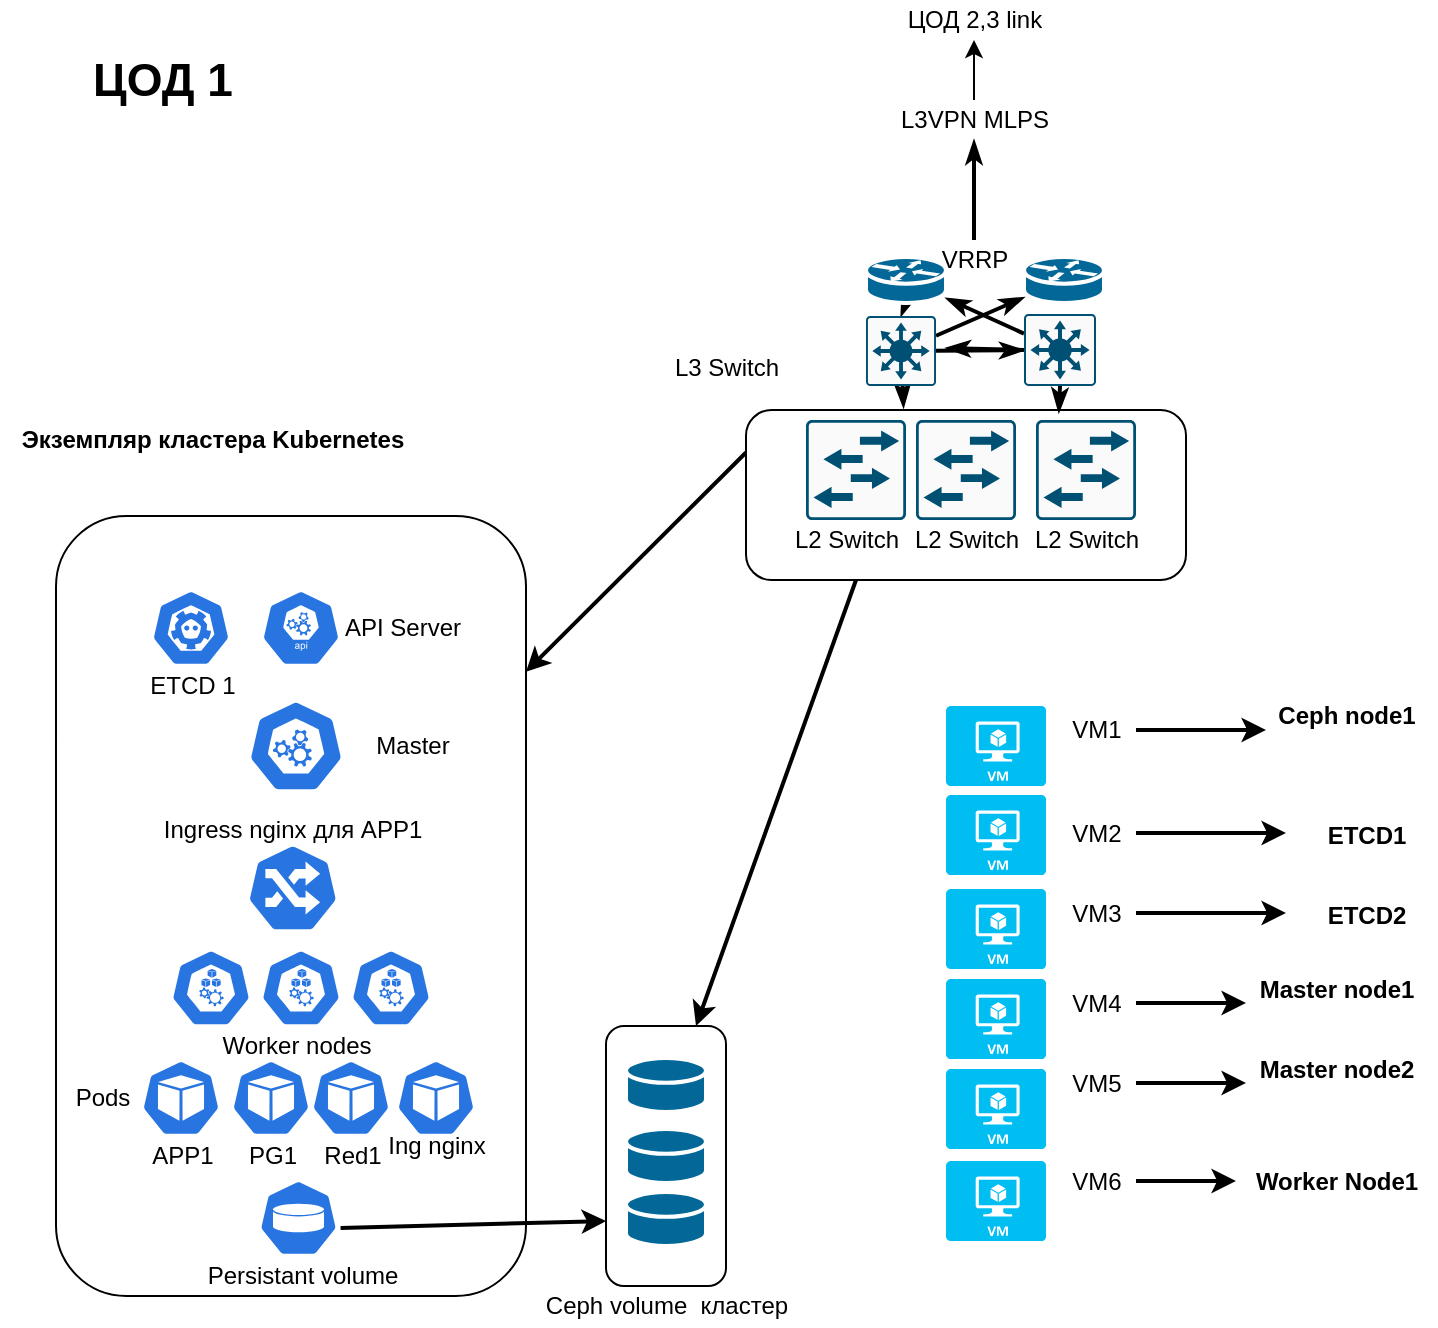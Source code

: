 <mxfile version="13.2.0" type="github" pages="3">
  <diagram id="WI9T0HZ2pTsCkuznbFz-" name="Page-1">
    <mxGraphModel dx="1422" dy="735" grid="1" gridSize="10" guides="1" tooltips="1" connect="1" arrows="1" fold="1" page="1" pageScale="1" pageWidth="827" pageHeight="1169" math="0" shadow="0">
      <root>
        <mxCell id="0" />
        <mxCell id="1" parent="0" />
        <mxCell id="mQJyYfz3JH52afu_WQ5I-129" value="" style="rounded=1;whiteSpace=wrap;html=1;" parent="1" vertex="1">
          <mxGeometry x="310" y="523" width="60" height="130" as="geometry" />
        </mxCell>
        <mxCell id="mQJyYfz3JH52afu_WQ5I-125" style="edgeStyle=none;rounded=0;orthogonalLoop=1;jettySize=auto;html=1;exitX=0;exitY=0.25;exitDx=0;exitDy=0;strokeWidth=2;" parent="1" source="mQJyYfz3JH52afu_WQ5I-124" target="mQJyYfz3JH52afu_WQ5I-99" edge="1">
          <mxGeometry relative="1" as="geometry" />
        </mxCell>
        <mxCell id="mQJyYfz3JH52afu_WQ5I-137" style="edgeStyle=none;rounded=0;orthogonalLoop=1;jettySize=auto;html=1;exitX=0.25;exitY=1;exitDx=0;exitDy=0;entryX=0.75;entryY=0;entryDx=0;entryDy=0;strokeWidth=2;" parent="1" source="mQJyYfz3JH52afu_WQ5I-124" target="mQJyYfz3JH52afu_WQ5I-129" edge="1">
          <mxGeometry relative="1" as="geometry" />
        </mxCell>
        <mxCell id="mQJyYfz3JH52afu_WQ5I-124" value="" style="rounded=1;whiteSpace=wrap;html=1;" parent="1" vertex="1">
          <mxGeometry x="380" y="215" width="220" height="85" as="geometry" />
        </mxCell>
        <mxCell id="mQJyYfz3JH52afu_WQ5I-99" value="" style="rounded=1;whiteSpace=wrap;html=1;" parent="1" vertex="1">
          <mxGeometry x="35" y="268" width="235" height="390" as="geometry" />
        </mxCell>
        <mxCell id="mQJyYfz3JH52afu_WQ5I-171" value="" style="edgeStyle=none;rounded=0;orthogonalLoop=1;jettySize=auto;html=1;endArrow=classicThin;endFill=1;strokeWidth=2;entryX=1;entryY=0.5;entryDx=0;entryDy=0;entryPerimeter=0;" parent="1" source="mQJyYfz3JH52afu_WQ5I-29" target="mQJyYfz3JH52afu_WQ5I-29" edge="1">
          <mxGeometry relative="1" as="geometry">
            <Array as="points" />
          </mxGeometry>
        </mxCell>
        <mxCell id="mQJyYfz3JH52afu_WQ5I-175" style="edgeStyle=none;rounded=0;orthogonalLoop=1;jettySize=auto;html=1;exitX=0.5;exitY=1;exitDx=0;exitDy=0;exitPerimeter=0;entryX=0.5;entryY=0;entryDx=0;entryDy=0;entryPerimeter=0;endArrow=classicThin;endFill=1;strokeWidth=2;" parent="1" source="mQJyYfz3JH52afu_WQ5I-29" target="mQJyYfz3JH52afu_WQ5I-156" edge="1">
          <mxGeometry relative="1" as="geometry" />
        </mxCell>
        <mxCell id="mQJyYfz3JH52afu_WQ5I-29" value="" style="shape=mxgraph.cisco.routers.router;html=1;pointerEvents=1;dashed=0;fillColor=#036897;strokeColor=#ffffff;strokeWidth=2;verticalLabelPosition=bottom;verticalAlign=top;align=center;outlineConnect=0;" parent="1" vertex="1">
          <mxGeometry x="440" y="138.5" width="40" height="23" as="geometry" />
        </mxCell>
        <mxCell id="mQJyYfz3JH52afu_WQ5I-170" value="" style="shape=mxgraph.cisco.routers.router;html=1;pointerEvents=1;dashed=0;fillColor=#036897;strokeColor=#ffffff;strokeWidth=2;verticalLabelPosition=bottom;verticalAlign=top;align=center;outlineConnect=0;" parent="1" vertex="1">
          <mxGeometry x="519" y="138.5" width="40" height="23" as="geometry" />
        </mxCell>
        <mxCell id="mQJyYfz3JH52afu_WQ5I-43" value="" style="points=[[0.015,0.015,0],[0.985,0.015,0],[0.985,0.985,0],[0.015,0.985,0],[0.25,0,0],[0.5,0,0],[0.75,0,0],[1,0.25,0],[1,0.5,0],[1,0.75,0],[0.75,1,0],[0.5,1,0],[0.25,1,0],[0,0.75,0],[0,0.5,0],[0,0.25,0]];verticalLabelPosition=bottom;html=1;verticalAlign=top;aspect=fixed;align=center;pointerEvents=1;shape=mxgraph.cisco19.rect;prIcon=l2_switch;fillColor=#FAFAFA;strokeColor=#005073;" parent="1" vertex="1">
          <mxGeometry x="410" y="220" width="50" height="50" as="geometry" />
        </mxCell>
        <mxCell id="mQJyYfz3JH52afu_WQ5I-44" value="" style="points=[[0.015,0.015,0],[0.985,0.015,0],[0.985,0.985,0],[0.015,0.985,0],[0.25,0,0],[0.5,0,0],[0.75,0,0],[1,0.25,0],[1,0.5,0],[1,0.75,0],[0.75,1,0],[0.5,1,0],[0.25,1,0],[0,0.75,0],[0,0.5,0],[0,0.25,0]];verticalLabelPosition=bottom;html=1;verticalAlign=top;aspect=fixed;align=center;pointerEvents=1;shape=mxgraph.cisco19.rect;prIcon=l2_switch;fillColor=#FAFAFA;strokeColor=#005073;" parent="1" vertex="1">
          <mxGeometry x="465" y="220" width="50" height="50" as="geometry" />
        </mxCell>
        <mxCell id="mQJyYfz3JH52afu_WQ5I-45" value="" style="points=[[0.015,0.015,0],[0.985,0.015,0],[0.985,0.985,0],[0.015,0.985,0],[0.25,0,0],[0.5,0,0],[0.75,0,0],[1,0.25,0],[1,0.5,0],[1,0.75,0],[0.75,1,0],[0.5,1,0],[0.25,1,0],[0,0.75,0],[0,0.5,0],[0,0.25,0]];verticalLabelPosition=bottom;html=1;verticalAlign=top;aspect=fixed;align=center;pointerEvents=1;shape=mxgraph.cisco19.rect;prIcon=l2_switch;fillColor=#FAFAFA;strokeColor=#005073;" parent="1" vertex="1">
          <mxGeometry x="525" y="220" width="50" height="50" as="geometry" />
        </mxCell>
        <mxCell id="mQJyYfz3JH52afu_WQ5I-49" value="L2 Switch" style="text;html=1;resizable=0;autosize=1;align=center;verticalAlign=middle;points=[];fillColor=none;strokeColor=none;rounded=0;" parent="1" vertex="1">
          <mxGeometry x="395" y="270" width="70" height="20" as="geometry" />
        </mxCell>
        <mxCell id="mQJyYfz3JH52afu_WQ5I-50" value="L2 Switch" style="text;html=1;resizable=0;autosize=1;align=center;verticalAlign=middle;points=[];fillColor=none;strokeColor=none;rounded=0;" parent="1" vertex="1">
          <mxGeometry x="455" y="270" width="70" height="20" as="geometry" />
        </mxCell>
        <mxCell id="mQJyYfz3JH52afu_WQ5I-52" value="L2 Switch" style="text;html=1;resizable=0;autosize=1;align=center;verticalAlign=middle;points=[];fillColor=none;strokeColor=none;rounded=0;" parent="1" vertex="1">
          <mxGeometry x="515" y="270" width="70" height="20" as="geometry" />
        </mxCell>
        <mxCell id="mQJyYfz3JH52afu_WQ5I-55" value="L3 Switch" style="text;html=1;resizable=0;autosize=1;align=center;verticalAlign=middle;points=[];fillColor=none;strokeColor=none;rounded=0;" parent="1" vertex="1">
          <mxGeometry x="335" y="184" width="70" height="20" as="geometry" />
        </mxCell>
        <mxCell id="mQJyYfz3JH52afu_WQ5I-235" value="" style="edgeStyle=none;rounded=0;orthogonalLoop=1;jettySize=auto;html=1;endArrow=classicThin;endFill=1;strokeWidth=2;fontSize=12;" parent="1" source="mQJyYfz3JH52afu_WQ5I-57" target="mQJyYfz3JH52afu_WQ5I-234" edge="1">
          <mxGeometry relative="1" as="geometry" />
        </mxCell>
        <mxCell id="mQJyYfz3JH52afu_WQ5I-57" value="VRRP" style="text;html=1;resizable=0;autosize=1;align=center;verticalAlign=middle;points=[];fillColor=none;strokeColor=none;rounded=0;" parent="1" vertex="1">
          <mxGeometry x="469" y="130" width="50" height="20" as="geometry" />
        </mxCell>
        <mxCell id="fe_fAyH0DzRX8LoHirCu-3" value="" style="edgeStyle=orthogonalEdgeStyle;rounded=0;orthogonalLoop=1;jettySize=auto;html=1;" edge="1" parent="1" source="mQJyYfz3JH52afu_WQ5I-234" target="fe_fAyH0DzRX8LoHirCu-2">
          <mxGeometry relative="1" as="geometry" />
        </mxCell>
        <mxCell id="mQJyYfz3JH52afu_WQ5I-234" value="L3VPN MLPS" style="text;html=1;resizable=0;autosize=1;align=center;verticalAlign=middle;points=[];fillColor=none;strokeColor=none;rounded=0;" parent="1" vertex="1">
          <mxGeometry x="449" y="60" width="90" height="20" as="geometry" />
        </mxCell>
        <mxCell id="fe_fAyH0DzRX8LoHirCu-2" value="ЦОД 2,3 link" style="text;html=1;resizable=0;autosize=1;align=center;verticalAlign=middle;points=[];fillColor=none;strokeColor=none;rounded=0;" vertex="1" parent="1">
          <mxGeometry x="454" y="10" width="80" height="20" as="geometry" />
        </mxCell>
        <mxCell id="mQJyYfz3JH52afu_WQ5I-60" value="" style="html=1;dashed=0;whitespace=wrap;fillColor=#2875E2;strokeColor=#ffffff;points=[[0.005,0.63,0],[0.1,0.2,0],[0.9,0.2,0],[0.5,0,0],[0.995,0.63,0],[0.72,0.99,0],[0.5,1,0],[0.28,0.99,0]];shape=mxgraph.kubernetes.icon;prIcon=ing" parent="1" vertex="1">
          <mxGeometry x="124.26" y="432" width="58.24" height="44" as="geometry" />
        </mxCell>
        <mxCell id="mQJyYfz3JH52afu_WQ5I-61" value="" style="html=1;dashed=0;whitespace=wrap;fillColor=#2875E2;strokeColor=#ffffff;points=[[0.005,0.63,0],[0.1,0.2,0],[0.9,0.2,0],[0.5,0,0],[0.995,0.63,0],[0.72,0.99,0],[0.5,1,0],[0.28,0.99,0]];shape=mxgraph.kubernetes.icon;prIcon=api" parent="1" vertex="1">
          <mxGeometry x="137.5" y="305" width="40" height="38" as="geometry" />
        </mxCell>
        <mxCell id="mQJyYfz3JH52afu_WQ5I-64" value="" style="html=1;dashed=0;whitespace=wrap;fillColor=#2875E2;strokeColor=#ffffff;points=[[0.005,0.63,0],[0.1,0.2,0],[0.9,0.2,0],[0.5,0,0],[0.995,0.63,0],[0.72,0.99,0],[0.5,1,0],[0.28,0.99,0]];shape=mxgraph.kubernetes.icon;prIcon=node" parent="1" vertex="1">
          <mxGeometry x="92.5" y="480" width="40" height="48" as="geometry" />
        </mxCell>
        <mxCell id="mQJyYfz3JH52afu_WQ5I-65" value="" style="html=1;dashed=0;whitespace=wrap;fillColor=#2875E2;strokeColor=#ffffff;points=[[0.005,0.63,0],[0.1,0.2,0],[0.9,0.2,0],[0.5,0,0],[0.995,0.63,0],[0.72,0.99,0],[0.5,1,0],[0.28,0.99,0]];shape=mxgraph.kubernetes.icon;prIcon=pod" parent="1" vertex="1">
          <mxGeometry x="117.5" y="540" width="50" height="38" as="geometry" />
        </mxCell>
        <mxCell id="mQJyYfz3JH52afu_WQ5I-74" value="" style="html=1;dashed=0;whitespace=wrap;fillColor=#2875E2;strokeColor=#ffffff;points=[[0.005,0.63,0],[0.1,0.2,0],[0.9,0.2,0],[0.5,0,0],[0.995,0.63,0],[0.72,0.99,0],[0.5,1,0],[0.28,0.99,0]];shape=mxgraph.kubernetes.icon;prIcon=etcd" parent="1" vertex="1">
          <mxGeometry x="82.5" y="305" width="40" height="38" as="geometry" />
        </mxCell>
        <mxCell id="mQJyYfz3JH52afu_WQ5I-75" value="" style="html=1;dashed=0;whitespace=wrap;fillColor=#2875E2;strokeColor=#ffffff;points=[[0.005,0.63,0],[0.1,0.2,0],[0.9,0.2,0],[0.5,0,0],[0.995,0.63,0],[0.72,0.99,0],[0.5,1,0],[0.28,0.99,0]];shape=mxgraph.kubernetes.icon;prIcon=pod" parent="1" vertex="1">
          <mxGeometry x="77.5" y="540" width="40" height="38" as="geometry" />
        </mxCell>
        <mxCell id="mQJyYfz3JH52afu_WQ5I-76" value="" style="html=1;dashed=0;whitespace=wrap;fillColor=#2875E2;strokeColor=#ffffff;points=[[0.005,0.63,0],[0.1,0.2,0],[0.9,0.2,0],[0.5,0,0],[0.995,0.63,0],[0.72,0.99,0],[0.5,1,0],[0.28,0.99,0]];shape=mxgraph.kubernetes.icon;prIcon=pod" parent="1" vertex="1">
          <mxGeometry x="157.5" y="540" width="50" height="38" as="geometry" />
        </mxCell>
        <mxCell id="mQJyYfz3JH52afu_WQ5I-77" value="" style="html=1;dashed=0;whitespace=wrap;fillColor=#2875E2;strokeColor=#ffffff;points=[[0.005,0.63,0],[0.1,0.2,0],[0.9,0.2,0],[0.5,0,0],[0.995,0.63,0],[0.72,0.99,0],[0.5,1,0],[0.28,0.99,0]];shape=mxgraph.kubernetes.icon;prIcon=pod" parent="1" vertex="1">
          <mxGeometry x="200" y="540" width="50" height="38" as="geometry" />
        </mxCell>
        <mxCell id="mQJyYfz3JH52afu_WQ5I-91" value="Экземпляр кластера Kubernetes" style="text;html=1;resizable=0;autosize=1;align=center;verticalAlign=middle;points=[];fillColor=none;strokeColor=none;rounded=0;fontStyle=1" parent="1" vertex="1">
          <mxGeometry x="7.5" y="220" width="210" height="20" as="geometry" />
        </mxCell>
        <mxCell id="mQJyYfz3JH52afu_WQ5I-94" value="" style="html=1;dashed=0;whitespace=wrap;fillColor=#2875E2;strokeColor=#ffffff;points=[[0.005,0.63,0],[0.1,0.2,0],[0.9,0.2,0],[0.5,0,0],[0.995,0.63,0],[0.72,0.99,0],[0.5,1,0],[0.28,0.99,0]];shape=mxgraph.kubernetes.icon;prIcon=node" parent="1" vertex="1">
          <mxGeometry x="137.5" y="480" width="40" height="48" as="geometry" />
        </mxCell>
        <mxCell id="mQJyYfz3JH52afu_WQ5I-95" value="" style="html=1;dashed=0;whitespace=wrap;fillColor=#2875E2;strokeColor=#ffffff;points=[[0.005,0.63,0],[0.1,0.2,0],[0.9,0.2,0],[0.5,0,0],[0.995,0.63,0],[0.72,0.99,0],[0.5,1,0],[0.28,0.99,0]];shape=mxgraph.kubernetes.icon;prIcon=node" parent="1" vertex="1">
          <mxGeometry x="182.5" y="480" width="40" height="48" as="geometry" />
        </mxCell>
        <mxCell id="mQJyYfz3JH52afu_WQ5I-96" value="" style="html=1;dashed=0;whitespace=wrap;fillColor=#2875E2;strokeColor=#ffffff;points=[[0.005,0.63,0],[0.1,0.2,0],[0.9,0.2,0],[0.5,0,0],[0.995,0.63,0],[0.72,0.99,0],[0.5,1,0],[0.28,0.99,0]];shape=mxgraph.kubernetes.icon;prIcon=master" parent="1" vertex="1">
          <mxGeometry x="127.5" y="360" width="55" height="46" as="geometry" />
        </mxCell>
        <mxCell id="mQJyYfz3JH52afu_WQ5I-133" style="edgeStyle=none;rounded=0;orthogonalLoop=1;jettySize=auto;html=1;exitX=0.995;exitY=0.63;exitDx=0;exitDy=0;exitPerimeter=0;entryX=0;entryY=0.75;entryDx=0;entryDy=0;strokeWidth=2;" parent="1" source="mQJyYfz3JH52afu_WQ5I-115" target="mQJyYfz3JH52afu_WQ5I-129" edge="1">
          <mxGeometry relative="1" as="geometry" />
        </mxCell>
        <mxCell id="mQJyYfz3JH52afu_WQ5I-115" value="" style="html=1;dashed=0;whitespace=wrap;fillColor=#2875E2;strokeColor=#ffffff;points=[[0.005,0.63,0],[0.1,0.2,0],[0.9,0.2,0],[0.5,0,0],[0.995,0.63,0],[0.72,0.99,0],[0.5,1,0],[0.28,0.99,0]];shape=mxgraph.kubernetes.icon;prIcon=vol" parent="1" vertex="1">
          <mxGeometry x="135" y="600" width="42.5" height="38" as="geometry" />
        </mxCell>
        <mxCell id="mQJyYfz3JH52afu_WQ5I-116" value="" style="shape=mxgraph.cisco.storage.relational_database;html=1;pointerEvents=1;dashed=0;fillColor=#036897;strokeColor=#ffffff;strokeWidth=2;verticalLabelPosition=bottom;verticalAlign=top;align=center;outlineConnect=0;" parent="1" vertex="1">
          <mxGeometry x="320" y="539" width="40" height="27" as="geometry" />
        </mxCell>
        <mxCell id="mQJyYfz3JH52afu_WQ5I-119" value="APP1" style="text;html=1;resizable=0;autosize=1;align=center;verticalAlign=middle;points=[];fillColor=none;strokeColor=none;rounded=0;" parent="1" vertex="1">
          <mxGeometry x="72.5" y="578" width="50" height="20" as="geometry" />
        </mxCell>
        <mxCell id="mQJyYfz3JH52afu_WQ5I-121" value="PG1" style="text;html=1;resizable=0;autosize=1;align=center;verticalAlign=middle;points=[];fillColor=none;strokeColor=none;rounded=0;" parent="1" vertex="1">
          <mxGeometry x="122.5" y="578" width="40" height="20" as="geometry" />
        </mxCell>
        <mxCell id="mQJyYfz3JH52afu_WQ5I-122" value="Red1" style="text;html=1;resizable=0;autosize=1;align=center;verticalAlign=middle;points=[];fillColor=none;strokeColor=none;rounded=0;" parent="1" vertex="1">
          <mxGeometry x="157.5" y="578" width="50" height="20" as="geometry" />
        </mxCell>
        <mxCell id="mQJyYfz3JH52afu_WQ5I-126" value="" style="shape=mxgraph.cisco.storage.relational_database;html=1;pointerEvents=1;dashed=0;fillColor=#036897;strokeColor=#ffffff;strokeWidth=2;verticalLabelPosition=bottom;verticalAlign=top;align=center;outlineConnect=0;" parent="1" vertex="1">
          <mxGeometry x="320" y="539" width="40" height="27" as="geometry" />
        </mxCell>
        <mxCell id="mQJyYfz3JH52afu_WQ5I-127" value="" style="shape=mxgraph.cisco.storage.relational_database;html=1;pointerEvents=1;dashed=0;fillColor=#036897;strokeColor=#ffffff;strokeWidth=2;verticalLabelPosition=bottom;verticalAlign=top;align=center;outlineConnect=0;" parent="1" vertex="1">
          <mxGeometry x="320" y="574.5" width="40" height="27" as="geometry" />
        </mxCell>
        <mxCell id="mQJyYfz3JH52afu_WQ5I-128" value="" style="shape=mxgraph.cisco.storage.relational_database;html=1;pointerEvents=1;dashed=0;fillColor=#036897;strokeColor=#ffffff;strokeWidth=2;verticalLabelPosition=bottom;verticalAlign=top;align=center;outlineConnect=0;" parent="1" vertex="1">
          <mxGeometry x="320" y="606" width="40" height="27" as="geometry" />
        </mxCell>
        <mxCell id="mQJyYfz3JH52afu_WQ5I-130" value="Ceph volume&amp;nbsp; кластер" style="text;html=1;resizable=0;autosize=1;align=center;verticalAlign=middle;points=[];fillColor=none;strokeColor=none;rounded=0;" parent="1" vertex="1">
          <mxGeometry x="270" y="653" width="140" height="20" as="geometry" />
        </mxCell>
        <mxCell id="mQJyYfz3JH52afu_WQ5I-131" style="edgeStyle=none;rounded=0;orthogonalLoop=1;jettySize=auto;html=1;exitX=0.5;exitY=1;exitDx=0;exitDy=0;exitPerimeter=0;strokeWidth=2;" parent="1" source="mQJyYfz3JH52afu_WQ5I-126" target="mQJyYfz3JH52afu_WQ5I-126" edge="1">
          <mxGeometry relative="1" as="geometry" />
        </mxCell>
        <mxCell id="mQJyYfz3JH52afu_WQ5I-134" value="Persistant volume" style="text;html=1;resizable=0;autosize=1;align=center;verticalAlign=middle;points=[];fillColor=none;strokeColor=none;rounded=0;" parent="1" vertex="1">
          <mxGeometry x="102.5" y="638" width="110" height="20" as="geometry" />
        </mxCell>
        <mxCell id="mQJyYfz3JH52afu_WQ5I-135" style="edgeStyle=none;rounded=0;orthogonalLoop=1;jettySize=auto;html=1;exitX=0.75;exitY=0;exitDx=0;exitDy=0;strokeWidth=2;" parent="1" source="mQJyYfz3JH52afu_WQ5I-129" target="mQJyYfz3JH52afu_WQ5I-129" edge="1">
          <mxGeometry relative="1" as="geometry" />
        </mxCell>
        <mxCell id="mQJyYfz3JH52afu_WQ5I-138" value="API Server" style="text;html=1;resizable=0;autosize=1;align=center;verticalAlign=middle;points=[];fillColor=none;strokeColor=none;rounded=0;" parent="1" vertex="1">
          <mxGeometry x="172.5" y="314" width="70" height="20" as="geometry" />
        </mxCell>
        <mxCell id="mQJyYfz3JH52afu_WQ5I-139" value="Master" style="text;html=1;resizable=0;autosize=1;align=center;verticalAlign=middle;points=[];fillColor=none;strokeColor=none;rounded=0;" parent="1" vertex="1">
          <mxGeometry x="187.5" y="373" width="50" height="20" as="geometry" />
        </mxCell>
        <mxCell id="mQJyYfz3JH52afu_WQ5I-140" value="Worker nodes" style="text;html=1;resizable=0;autosize=1;align=center;verticalAlign=middle;points=[];fillColor=none;strokeColor=none;rounded=0;" parent="1" vertex="1">
          <mxGeometry x="110" y="523" width="90" height="20" as="geometry" />
        </mxCell>
        <mxCell id="mQJyYfz3JH52afu_WQ5I-143" value="Ingress nginx для APP1" style="text;html=1;resizable=0;autosize=1;align=center;verticalAlign=middle;points=[];fillColor=none;strokeColor=none;rounded=0;" parent="1" vertex="1">
          <mxGeometry x="77.5" y="415" width="150" height="20" as="geometry" />
        </mxCell>
        <mxCell id="mQJyYfz3JH52afu_WQ5I-144" value="Pods" style="text;html=1;resizable=0;autosize=1;align=center;verticalAlign=middle;points=[];fillColor=none;strokeColor=none;rounded=0;" parent="1" vertex="1">
          <mxGeometry x="37.5" y="549" width="40" height="20" as="geometry" />
        </mxCell>
        <mxCell id="mQJyYfz3JH52afu_WQ5I-147" value="ETCD 1" style="text;html=1;resizable=0;autosize=1;align=center;verticalAlign=middle;points=[];fillColor=none;strokeColor=none;rounded=0;" parent="1" vertex="1">
          <mxGeometry x="72.5" y="343" width="60" height="20" as="geometry" />
        </mxCell>
        <mxCell id="mQJyYfz3JH52afu_WQ5I-150" value="" style="verticalLabelPosition=bottom;html=1;verticalAlign=top;align=center;strokeColor=none;fillColor=#00BEF2;shape=mxgraph.azure.virtual_machine;" parent="1" vertex="1">
          <mxGeometry x="480" y="363" width="50" height="40" as="geometry" />
        </mxCell>
        <mxCell id="mQJyYfz3JH52afu_WQ5I-153" value="" style="edgeStyle=none;rounded=0;orthogonalLoop=1;jettySize=auto;html=1;strokeWidth=2;" parent="1" source="mQJyYfz3JH52afu_WQ5I-151" target="mQJyYfz3JH52afu_WQ5I-152" edge="1">
          <mxGeometry relative="1" as="geometry" />
        </mxCell>
        <mxCell id="mQJyYfz3JH52afu_WQ5I-151" value="VM1" style="text;html=1;resizable=0;autosize=1;align=center;verticalAlign=middle;points=[];fillColor=none;strokeColor=none;rounded=0;" parent="1" vertex="1">
          <mxGeometry x="535" y="365" width="40" height="20" as="geometry" />
        </mxCell>
        <mxCell id="mQJyYfz3JH52afu_WQ5I-152" value="&lt;div style=&quot;font-size: 12px;&quot;&gt;Ceph node1&lt;/div&gt;&lt;div style=&quot;font-size: 12px;&quot;&gt;&lt;br style=&quot;font-size: 12px;&quot;&gt;&lt;/div&gt;" style="text;html=1;resizable=0;autosize=1;align=center;verticalAlign=middle;points=[];fillColor=none;strokeColor=none;rounded=0;fontSize=12;fontStyle=1" parent="1" vertex="1">
          <mxGeometry x="640" y="360" width="80" height="30" as="geometry" />
        </mxCell>
        <mxCell id="mQJyYfz3JH52afu_WQ5I-173" value="" style="edgeStyle=none;rounded=0;orthogonalLoop=1;jettySize=auto;html=1;endArrow=classicThin;endFill=1;strokeWidth=2;entryX=0.358;entryY=-0.014;entryDx=0;entryDy=0;entryPerimeter=0;" parent="1" source="mQJyYfz3JH52afu_WQ5I-156" target="mQJyYfz3JH52afu_WQ5I-124" edge="1">
          <mxGeometry relative="1" as="geometry" />
        </mxCell>
        <mxCell id="mQJyYfz3JH52afu_WQ5I-176" style="edgeStyle=none;rounded=0;orthogonalLoop=1;jettySize=auto;html=1;endArrow=classicThin;endFill=1;strokeWidth=2;" parent="1" source="mQJyYfz3JH52afu_WQ5I-156" target="mQJyYfz3JH52afu_WQ5I-170" edge="1">
          <mxGeometry relative="1" as="geometry" />
        </mxCell>
        <mxCell id="mQJyYfz3JH52afu_WQ5I-251" value="" style="edgeStyle=none;rounded=0;orthogonalLoop=1;jettySize=auto;html=1;endArrow=classicThin;endFill=1;strokeWidth=2;fontSize=12;" parent="1" source="mQJyYfz3JH52afu_WQ5I-156" target="mQJyYfz3JH52afu_WQ5I-157" edge="1">
          <mxGeometry relative="1" as="geometry" />
        </mxCell>
        <mxCell id="mQJyYfz3JH52afu_WQ5I-156" value="" style="points=[[0.015,0.015,0],[0.985,0.015,0],[0.985,0.985,0],[0.015,0.985,0],[0.25,0,0],[0.5,0,0],[0.75,0,0],[1,0.25,0],[1,0.5,0],[1,0.75,0],[0.75,1,0],[0.5,1,0],[0.25,1,0],[0,0.75,0],[0,0.5,0],[0,0.25,0]];verticalLabelPosition=bottom;html=1;verticalAlign=top;aspect=fixed;align=center;pointerEvents=1;shape=mxgraph.cisco19.rect;prIcon=l3_switch;fillColor=#FAFAFA;strokeColor=#005073;" parent="1" vertex="1">
          <mxGeometry x="440" y="168" width="35" height="35" as="geometry" />
        </mxCell>
        <mxCell id="mQJyYfz3JH52afu_WQ5I-174" style="edgeStyle=none;rounded=0;orthogonalLoop=1;jettySize=auto;html=1;exitX=0.5;exitY=1;exitDx=0;exitDy=0;exitPerimeter=0;entryX=0.711;entryY=0.014;entryDx=0;entryDy=0;entryPerimeter=0;endArrow=classicThin;endFill=1;strokeWidth=2;" parent="1" source="mQJyYfz3JH52afu_WQ5I-157" target="mQJyYfz3JH52afu_WQ5I-124" edge="1">
          <mxGeometry relative="1" as="geometry" />
        </mxCell>
        <mxCell id="mQJyYfz3JH52afu_WQ5I-177" style="edgeStyle=none;rounded=0;orthogonalLoop=1;jettySize=auto;html=1;endArrow=classicThin;endFill=1;strokeWidth=2;" parent="1" source="mQJyYfz3JH52afu_WQ5I-157" target="mQJyYfz3JH52afu_WQ5I-29" edge="1">
          <mxGeometry relative="1" as="geometry" />
        </mxCell>
        <mxCell id="mQJyYfz3JH52afu_WQ5I-254" style="edgeStyle=none;rounded=0;orthogonalLoop=1;jettySize=auto;html=1;exitX=0;exitY=0.5;exitDx=0;exitDy=0;exitPerimeter=0;endArrow=classicThin;endFill=1;strokeWidth=2;fontSize=12;" parent="1" source="mQJyYfz3JH52afu_WQ5I-157" edge="1">
          <mxGeometry relative="1" as="geometry">
            <mxPoint x="480" y="184" as="targetPoint" />
          </mxGeometry>
        </mxCell>
        <mxCell id="mQJyYfz3JH52afu_WQ5I-157" value="" style="points=[[0.015,0.015,0],[0.985,0.015,0],[0.985,0.985,0],[0.015,0.985,0],[0.25,0,0],[0.5,0,0],[0.75,0,0],[1,0.25,0],[1,0.5,0],[1,0.75,0],[0.75,1,0],[0.5,1,0],[0.25,1,0],[0,0.75,0],[0,0.5,0],[0,0.25,0]];verticalLabelPosition=bottom;html=1;verticalAlign=top;aspect=fixed;align=center;pointerEvents=1;shape=mxgraph.cisco19.rect;prIcon=l3_switch;fillColor=#FAFAFA;strokeColor=#005073;" parent="1" vertex="1">
          <mxGeometry x="519" y="167" width="36" height="36" as="geometry" />
        </mxCell>
        <mxCell id="mQJyYfz3JH52afu_WQ5I-198" value="" style="verticalLabelPosition=bottom;html=1;verticalAlign=top;align=center;strokeColor=none;fillColor=#00BEF2;shape=mxgraph.azure.virtual_machine;" parent="1" vertex="1">
          <mxGeometry x="480" y="407.5" width="50" height="40" as="geometry" />
        </mxCell>
        <mxCell id="mQJyYfz3JH52afu_WQ5I-199" value="" style="edgeStyle=none;rounded=0;orthogonalLoop=1;jettySize=auto;html=1;strokeWidth=2;" parent="1" source="mQJyYfz3JH52afu_WQ5I-200" edge="1">
          <mxGeometry relative="1" as="geometry">
            <mxPoint x="650" y="426.5" as="targetPoint" />
          </mxGeometry>
        </mxCell>
        <mxCell id="mQJyYfz3JH52afu_WQ5I-200" value="VM2" style="text;html=1;resizable=0;autosize=1;align=center;verticalAlign=middle;points=[];fillColor=none;strokeColor=none;rounded=0;" parent="1" vertex="1">
          <mxGeometry x="535" y="416.5" width="40" height="20" as="geometry" />
        </mxCell>
        <mxCell id="mQJyYfz3JH52afu_WQ5I-201" value="ETCD1" style="text;html=1;resizable=0;autosize=1;align=center;verticalAlign=middle;points=[];fillColor=none;strokeColor=none;rounded=0;fontSize=12;fontStyle=1" parent="1" vertex="1">
          <mxGeometry x="665" y="417.5" width="50" height="20" as="geometry" />
        </mxCell>
        <mxCell id="mQJyYfz3JH52afu_WQ5I-202" value="" style="verticalLabelPosition=bottom;html=1;verticalAlign=top;align=center;strokeColor=none;fillColor=#00BEF2;shape=mxgraph.azure.virtual_machine;" parent="1" vertex="1">
          <mxGeometry x="480" y="454.5" width="50" height="40" as="geometry" />
        </mxCell>
        <mxCell id="mQJyYfz3JH52afu_WQ5I-203" value="" style="edgeStyle=none;rounded=0;orthogonalLoop=1;jettySize=auto;html=1;strokeWidth=2;" parent="1" source="mQJyYfz3JH52afu_WQ5I-204" edge="1">
          <mxGeometry relative="1" as="geometry">
            <mxPoint x="650" y="466.5" as="targetPoint" />
          </mxGeometry>
        </mxCell>
        <mxCell id="mQJyYfz3JH52afu_WQ5I-204" value="VM3" style="text;html=1;resizable=0;autosize=1;align=center;verticalAlign=middle;points=[];fillColor=none;strokeColor=none;rounded=0;" parent="1" vertex="1">
          <mxGeometry x="535" y="456.5" width="40" height="20" as="geometry" />
        </mxCell>
        <mxCell id="mQJyYfz3JH52afu_WQ5I-205" value="ETCD2" style="text;html=1;resizable=0;autosize=1;align=center;verticalAlign=middle;points=[];fillColor=none;strokeColor=none;rounded=0;fontSize=12;fontStyle=1" parent="1" vertex="1">
          <mxGeometry x="665" y="457.5" width="50" height="20" as="geometry" />
        </mxCell>
        <mxCell id="mQJyYfz3JH52afu_WQ5I-220" value="" style="verticalLabelPosition=bottom;html=1;verticalAlign=top;align=center;strokeColor=none;fillColor=#00BEF2;shape=mxgraph.azure.virtual_machine;" parent="1" vertex="1">
          <mxGeometry x="480" y="499.5" width="50" height="40" as="geometry" />
        </mxCell>
        <mxCell id="mQJyYfz3JH52afu_WQ5I-221" value="" style="edgeStyle=none;rounded=0;orthogonalLoop=1;jettySize=auto;html=1;strokeWidth=2;" parent="1" source="mQJyYfz3JH52afu_WQ5I-222" target="mQJyYfz3JH52afu_WQ5I-223" edge="1">
          <mxGeometry relative="1" as="geometry" />
        </mxCell>
        <mxCell id="mQJyYfz3JH52afu_WQ5I-222" value="VM4" style="text;html=1;resizable=0;autosize=1;align=center;verticalAlign=middle;points=[];fillColor=none;strokeColor=none;rounded=0;" parent="1" vertex="1">
          <mxGeometry x="535" y="501.5" width="40" height="20" as="geometry" />
        </mxCell>
        <mxCell id="mQJyYfz3JH52afu_WQ5I-223" value="&lt;div&gt;Master node1&lt;/div&gt;&lt;div&gt;&lt;br&gt;&lt;/div&gt;" style="text;html=1;resizable=0;autosize=1;align=center;verticalAlign=middle;points=[];fillColor=none;strokeColor=none;rounded=0;fontSize=12;fontStyle=1" parent="1" vertex="1">
          <mxGeometry x="630" y="496.5" width="90" height="30" as="geometry" />
        </mxCell>
        <mxCell id="mQJyYfz3JH52afu_WQ5I-224" value="" style="verticalLabelPosition=bottom;html=1;verticalAlign=top;align=center;strokeColor=none;fillColor=#00BEF2;shape=mxgraph.azure.virtual_machine;" parent="1" vertex="1">
          <mxGeometry x="480" y="544.5" width="50" height="40" as="geometry" />
        </mxCell>
        <mxCell id="mQJyYfz3JH52afu_WQ5I-225" value="" style="edgeStyle=none;rounded=0;orthogonalLoop=1;jettySize=auto;html=1;strokeWidth=2;" parent="1" source="mQJyYfz3JH52afu_WQ5I-226" target="mQJyYfz3JH52afu_WQ5I-227" edge="1">
          <mxGeometry relative="1" as="geometry" />
        </mxCell>
        <mxCell id="mQJyYfz3JH52afu_WQ5I-226" value="VM5" style="text;html=1;resizable=0;autosize=1;align=center;verticalAlign=middle;points=[];fillColor=none;strokeColor=none;rounded=0;" parent="1" vertex="1">
          <mxGeometry x="535" y="541.5" width="40" height="20" as="geometry" />
        </mxCell>
        <mxCell id="mQJyYfz3JH52afu_WQ5I-227" value="&lt;div&gt;Master node2&lt;/div&gt;&lt;div&gt;&lt;br&gt;&lt;/div&gt;" style="text;html=1;resizable=0;autosize=1;align=center;verticalAlign=middle;points=[];fillColor=none;strokeColor=none;rounded=0;fontSize=12;fontStyle=1" parent="1" vertex="1">
          <mxGeometry x="630" y="536.5" width="90" height="30" as="geometry" />
        </mxCell>
        <mxCell id="mQJyYfz3JH52afu_WQ5I-236" value="" style="verticalLabelPosition=bottom;html=1;verticalAlign=top;align=center;strokeColor=none;fillColor=#00BEF2;shape=mxgraph.azure.virtual_machine;" parent="1" vertex="1">
          <mxGeometry x="480" y="590.5" width="50" height="40" as="geometry" />
        </mxCell>
        <mxCell id="mQJyYfz3JH52afu_WQ5I-237" value="" style="edgeStyle=none;rounded=0;orthogonalLoop=1;jettySize=auto;html=1;strokeWidth=2;" parent="1" source="mQJyYfz3JH52afu_WQ5I-238" target="mQJyYfz3JH52afu_WQ5I-239" edge="1">
          <mxGeometry relative="1" as="geometry" />
        </mxCell>
        <mxCell id="mQJyYfz3JH52afu_WQ5I-238" value="VM6" style="text;html=1;resizable=0;autosize=1;align=center;verticalAlign=middle;points=[];fillColor=none;strokeColor=none;rounded=0;" parent="1" vertex="1">
          <mxGeometry x="535" y="590.5" width="40" height="20" as="geometry" />
        </mxCell>
        <mxCell id="mQJyYfz3JH52afu_WQ5I-239" value="Worker Node1" style="text;html=1;resizable=0;autosize=1;align=center;verticalAlign=middle;points=[];fillColor=none;strokeColor=none;rounded=0;fontSize=12;fontStyle=1" parent="1" vertex="1">
          <mxGeometry x="625" y="590.5" width="100" height="20" as="geometry" />
        </mxCell>
        <mxCell id="mQJyYfz3JH52afu_WQ5I-250" value="&lt;div&gt;Ing nginx&lt;/div&gt;&lt;div&gt;&lt;br&gt;&lt;/div&gt;" style="text;html=1;resizable=0;autosize=1;align=center;verticalAlign=middle;points=[];fillColor=none;strokeColor=none;rounded=0;" parent="1" vertex="1">
          <mxGeometry x="195" y="575" width="60" height="30" as="geometry" />
        </mxCell>
        <mxCell id="S8KQ21YanpJEtmCYBAqo-1" value="&lt;b&gt;&lt;font style=&quot;font-size: 23px&quot;&gt;ЦОД 1&lt;/font&gt;&lt;/b&gt;" style="text;html=1;resizable=0;autosize=1;align=center;verticalAlign=middle;points=[];fillColor=none;strokeColor=none;rounded=0;" vertex="1" parent="1">
          <mxGeometry x="42.5" y="40" width="90" height="20" as="geometry" />
        </mxCell>
      </root>
    </mxGraphModel>
  </diagram>
  <diagram id="WRc8EqKtttgvoJZB9Nq3" name="Page-2">
    <mxGraphModel dx="1422" dy="735" grid="1" gridSize="10" guides="1" tooltips="1" connect="1" arrows="1" fold="1" page="1" pageScale="1" pageWidth="827" pageHeight="1169" math="0" shadow="0">
      <root>
        <mxCell id="D9daAo4ayCbJI-qHOZgS-0" />
        <mxCell id="D9daAo4ayCbJI-qHOZgS-1" parent="D9daAo4ayCbJI-qHOZgS-0" />
        <mxCell id="D699powLLGigEukS-yTL-0" value="" style="rounded=1;whiteSpace=wrap;html=1;" vertex="1" parent="D9daAo4ayCbJI-qHOZgS-1">
          <mxGeometry x="320" y="591" width="60" height="57" as="geometry" />
        </mxCell>
        <mxCell id="D699powLLGigEukS-yTL-1" style="edgeStyle=none;rounded=0;orthogonalLoop=1;jettySize=auto;html=1;exitX=0;exitY=0.25;exitDx=0;exitDy=0;strokeWidth=2;" edge="1" source="D699powLLGigEukS-yTL-3" target="D699powLLGigEukS-yTL-4" parent="D9daAo4ayCbJI-qHOZgS-1">
          <mxGeometry relative="1" as="geometry" />
        </mxCell>
        <mxCell id="D699powLLGigEukS-yTL-2" style="edgeStyle=none;rounded=0;orthogonalLoop=1;jettySize=auto;html=1;exitX=0.25;exitY=1;exitDx=0;exitDy=0;entryX=0.75;entryY=0;entryDx=0;entryDy=0;strokeWidth=2;" edge="1" source="D699powLLGigEukS-yTL-3" target="D699powLLGigEukS-yTL-0" parent="D9daAo4ayCbJI-qHOZgS-1">
          <mxGeometry relative="1" as="geometry" />
        </mxCell>
        <mxCell id="D699powLLGigEukS-yTL-3" value="" style="rounded=1;whiteSpace=wrap;html=1;" vertex="1" parent="D9daAo4ayCbJI-qHOZgS-1">
          <mxGeometry x="390" y="225" width="220" height="85" as="geometry" />
        </mxCell>
        <mxCell id="D699powLLGigEukS-yTL-4" value="" style="rounded=1;whiteSpace=wrap;html=1;" vertex="1" parent="D9daAo4ayCbJI-qHOZgS-1">
          <mxGeometry x="45" y="278" width="235" height="390" as="geometry" />
        </mxCell>
        <mxCell id="D699powLLGigEukS-yTL-5" value="" style="edgeStyle=none;rounded=0;orthogonalLoop=1;jettySize=auto;html=1;endArrow=classicThin;endFill=1;strokeWidth=2;entryX=1;entryY=0.5;entryDx=0;entryDy=0;entryPerimeter=0;" edge="1" source="D699powLLGigEukS-yTL-7" target="D699powLLGigEukS-yTL-7" parent="D9daAo4ayCbJI-qHOZgS-1">
          <mxGeometry relative="1" as="geometry">
            <Array as="points" />
          </mxGeometry>
        </mxCell>
        <mxCell id="D699powLLGigEukS-yTL-6" style="edgeStyle=none;rounded=0;orthogonalLoop=1;jettySize=auto;html=1;exitX=0.5;exitY=1;exitDx=0;exitDy=0;exitPerimeter=0;entryX=0.5;entryY=0;entryDx=0;entryDy=0;entryPerimeter=0;endArrow=classicThin;endFill=1;strokeWidth=2;" edge="1" source="D699powLLGigEukS-yTL-7" target="D699powLLGigEukS-yTL-57" parent="D9daAo4ayCbJI-qHOZgS-1">
          <mxGeometry relative="1" as="geometry" />
        </mxCell>
        <mxCell id="D699powLLGigEukS-yTL-7" value="" style="shape=mxgraph.cisco.routers.router;html=1;pointerEvents=1;dashed=0;fillColor=#036897;strokeColor=#ffffff;strokeWidth=2;verticalLabelPosition=bottom;verticalAlign=top;align=center;outlineConnect=0;" vertex="1" parent="D9daAo4ayCbJI-qHOZgS-1">
          <mxGeometry x="450" y="148.5" width="40" height="23" as="geometry" />
        </mxCell>
        <mxCell id="D699powLLGigEukS-yTL-8" value="" style="shape=mxgraph.cisco.routers.router;html=1;pointerEvents=1;dashed=0;fillColor=#036897;strokeColor=#ffffff;strokeWidth=2;verticalLabelPosition=bottom;verticalAlign=top;align=center;outlineConnect=0;" vertex="1" parent="D9daAo4ayCbJI-qHOZgS-1">
          <mxGeometry x="529" y="148.5" width="40" height="23" as="geometry" />
        </mxCell>
        <mxCell id="D699powLLGigEukS-yTL-9" value="" style="points=[[0.015,0.015,0],[0.985,0.015,0],[0.985,0.985,0],[0.015,0.985,0],[0.25,0,0],[0.5,0,0],[0.75,0,0],[1,0.25,0],[1,0.5,0],[1,0.75,0],[0.75,1,0],[0.5,1,0],[0.25,1,0],[0,0.75,0],[0,0.5,0],[0,0.25,0]];verticalLabelPosition=bottom;html=1;verticalAlign=top;aspect=fixed;align=center;pointerEvents=1;shape=mxgraph.cisco19.rect;prIcon=l2_switch;fillColor=#FAFAFA;strokeColor=#005073;" vertex="1" parent="D9daAo4ayCbJI-qHOZgS-1">
          <mxGeometry x="420" y="230" width="50" height="50" as="geometry" />
        </mxCell>
        <mxCell id="D699powLLGigEukS-yTL-10" value="" style="points=[[0.015,0.015,0],[0.985,0.015,0],[0.985,0.985,0],[0.015,0.985,0],[0.25,0,0],[0.5,0,0],[0.75,0,0],[1,0.25,0],[1,0.5,0],[1,0.75,0],[0.75,1,0],[0.5,1,0],[0.25,1,0],[0,0.75,0],[0,0.5,0],[0,0.25,0]];verticalLabelPosition=bottom;html=1;verticalAlign=top;aspect=fixed;align=center;pointerEvents=1;shape=mxgraph.cisco19.rect;prIcon=l2_switch;fillColor=#FAFAFA;strokeColor=#005073;" vertex="1" parent="D9daAo4ayCbJI-qHOZgS-1">
          <mxGeometry x="475" y="230" width="50" height="50" as="geometry" />
        </mxCell>
        <mxCell id="D699powLLGigEukS-yTL-11" value="" style="points=[[0.015,0.015,0],[0.985,0.015,0],[0.985,0.985,0],[0.015,0.985,0],[0.25,0,0],[0.5,0,0],[0.75,0,0],[1,0.25,0],[1,0.5,0],[1,0.75,0],[0.75,1,0],[0.5,1,0],[0.25,1,0],[0,0.75,0],[0,0.5,0],[0,0.25,0]];verticalLabelPosition=bottom;html=1;verticalAlign=top;aspect=fixed;align=center;pointerEvents=1;shape=mxgraph.cisco19.rect;prIcon=l2_switch;fillColor=#FAFAFA;strokeColor=#005073;" vertex="1" parent="D9daAo4ayCbJI-qHOZgS-1">
          <mxGeometry x="535" y="230" width="50" height="50" as="geometry" />
        </mxCell>
        <mxCell id="D699powLLGigEukS-yTL-12" value="L2 Switch" style="text;html=1;resizable=0;autosize=1;align=center;verticalAlign=middle;points=[];fillColor=none;strokeColor=none;rounded=0;" vertex="1" parent="D9daAo4ayCbJI-qHOZgS-1">
          <mxGeometry x="405" y="280" width="70" height="20" as="geometry" />
        </mxCell>
        <mxCell id="D699powLLGigEukS-yTL-13" value="L2 Switch" style="text;html=1;resizable=0;autosize=1;align=center;verticalAlign=middle;points=[];fillColor=none;strokeColor=none;rounded=0;" vertex="1" parent="D9daAo4ayCbJI-qHOZgS-1">
          <mxGeometry x="465" y="280" width="70" height="20" as="geometry" />
        </mxCell>
        <mxCell id="D699powLLGigEukS-yTL-14" value="L2 Switch" style="text;html=1;resizable=0;autosize=1;align=center;verticalAlign=middle;points=[];fillColor=none;strokeColor=none;rounded=0;" vertex="1" parent="D9daAo4ayCbJI-qHOZgS-1">
          <mxGeometry x="525" y="280" width="70" height="20" as="geometry" />
        </mxCell>
        <mxCell id="D699powLLGigEukS-yTL-15" value="L3 Switch" style="text;html=1;resizable=0;autosize=1;align=center;verticalAlign=middle;points=[];fillColor=none;strokeColor=none;rounded=0;" vertex="1" parent="D9daAo4ayCbJI-qHOZgS-1">
          <mxGeometry x="345" y="194" width="70" height="20" as="geometry" />
        </mxCell>
        <mxCell id="D699powLLGigEukS-yTL-16" value="" style="edgeStyle=none;rounded=0;orthogonalLoop=1;jettySize=auto;html=1;endArrow=classicThin;endFill=1;strokeWidth=2;fontSize=12;" edge="1" source="D699powLLGigEukS-yTL-17" target="D699powLLGigEukS-yTL-18" parent="D9daAo4ayCbJI-qHOZgS-1">
          <mxGeometry relative="1" as="geometry" />
        </mxCell>
        <mxCell id="D699powLLGigEukS-yTL-17" value="VRRP" style="text;html=1;resizable=0;autosize=1;align=center;verticalAlign=middle;points=[];fillColor=none;strokeColor=none;rounded=0;" vertex="1" parent="D9daAo4ayCbJI-qHOZgS-1">
          <mxGeometry x="479" y="140" width="50" height="20" as="geometry" />
        </mxCell>
        <mxCell id="Xxhv6FMQhlTdWQfQUY-s-25" value="" style="edgeStyle=orthogonalEdgeStyle;rounded=0;orthogonalLoop=1;jettySize=auto;html=1;" edge="1" parent="D9daAo4ayCbJI-qHOZgS-1" source="D699powLLGigEukS-yTL-18" target="Xxhv6FMQhlTdWQfQUY-s-24">
          <mxGeometry relative="1" as="geometry" />
        </mxCell>
        <mxCell id="D699powLLGigEukS-yTL-18" value="L3VPN MLPS" style="text;html=1;resizable=0;autosize=1;align=center;verticalAlign=middle;points=[];fillColor=none;strokeColor=none;rounded=0;" vertex="1" parent="D9daAo4ayCbJI-qHOZgS-1">
          <mxGeometry x="459" y="70" width="90" height="20" as="geometry" />
        </mxCell>
        <mxCell id="Xxhv6FMQhlTdWQfQUY-s-24" value="ЦОД 1,3 link" style="text;html=1;resizable=0;autosize=1;align=center;verticalAlign=middle;points=[];fillColor=none;strokeColor=none;rounded=0;" vertex="1" parent="D9daAo4ayCbJI-qHOZgS-1">
          <mxGeometry x="464" y="10" width="80" height="20" as="geometry" />
        </mxCell>
        <mxCell id="D699powLLGigEukS-yTL-19" value="" style="html=1;dashed=0;whitespace=wrap;fillColor=#2875E2;strokeColor=#ffffff;points=[[0.005,0.63,0],[0.1,0.2,0],[0.9,0.2,0],[0.5,0,0],[0.995,0.63,0],[0.72,0.99,0],[0.5,1,0],[0.28,0.99,0]];shape=mxgraph.kubernetes.icon;prIcon=ing" vertex="1" parent="D9daAo4ayCbJI-qHOZgS-1">
          <mxGeometry x="134.26" y="442" width="58.24" height="44" as="geometry" />
        </mxCell>
        <mxCell id="D699powLLGigEukS-yTL-20" value="" style="html=1;dashed=0;whitespace=wrap;fillColor=#2875E2;strokeColor=#ffffff;points=[[0.005,0.63,0],[0.1,0.2,0],[0.9,0.2,0],[0.5,0,0],[0.995,0.63,0],[0.72,0.99,0],[0.5,1,0],[0.28,0.99,0]];shape=mxgraph.kubernetes.icon;prIcon=api" vertex="1" parent="D9daAo4ayCbJI-qHOZgS-1">
          <mxGeometry x="147.5" y="315" width="40" height="38" as="geometry" />
        </mxCell>
        <mxCell id="D699powLLGigEukS-yTL-21" value="" style="html=1;dashed=0;whitespace=wrap;fillColor=#2875E2;strokeColor=#ffffff;points=[[0.005,0.63,0],[0.1,0.2,0],[0.9,0.2,0],[0.5,0,0],[0.995,0.63,0],[0.72,0.99,0],[0.5,1,0],[0.28,0.99,0]];shape=mxgraph.kubernetes.icon;prIcon=node" vertex="1" parent="D9daAo4ayCbJI-qHOZgS-1">
          <mxGeometry x="102.5" y="490" width="40" height="48" as="geometry" />
        </mxCell>
        <mxCell id="D699powLLGigEukS-yTL-22" value="" style="html=1;dashed=0;whitespace=wrap;fillColor=#2875E2;strokeColor=#ffffff;points=[[0.005,0.63,0],[0.1,0.2,0],[0.9,0.2,0],[0.5,0,0],[0.995,0.63,0],[0.72,0.99,0],[0.5,1,0],[0.28,0.99,0]];shape=mxgraph.kubernetes.icon;prIcon=pod" vertex="1" parent="D9daAo4ayCbJI-qHOZgS-1">
          <mxGeometry x="127.5" y="550" width="50" height="38" as="geometry" />
        </mxCell>
        <mxCell id="D699powLLGigEukS-yTL-23" value="" style="html=1;dashed=0;whitespace=wrap;fillColor=#2875E2;strokeColor=#ffffff;points=[[0.005,0.63,0],[0.1,0.2,0],[0.9,0.2,0],[0.5,0,0],[0.995,0.63,0],[0.72,0.99,0],[0.5,1,0],[0.28,0.99,0]];shape=mxgraph.kubernetes.icon;prIcon=etcd" vertex="1" parent="D9daAo4ayCbJI-qHOZgS-1">
          <mxGeometry x="92.5" y="315" width="40" height="38" as="geometry" />
        </mxCell>
        <mxCell id="D699powLLGigEukS-yTL-24" value="" style="html=1;dashed=0;whitespace=wrap;fillColor=#2875E2;strokeColor=#ffffff;points=[[0.005,0.63,0],[0.1,0.2,0],[0.9,0.2,0],[0.5,0,0],[0.995,0.63,0],[0.72,0.99,0],[0.5,1,0],[0.28,0.99,0]];shape=mxgraph.kubernetes.icon;prIcon=pod" vertex="1" parent="D9daAo4ayCbJI-qHOZgS-1">
          <mxGeometry x="87.5" y="550" width="40" height="38" as="geometry" />
        </mxCell>
        <mxCell id="D699powLLGigEukS-yTL-25" value="" style="html=1;dashed=0;whitespace=wrap;fillColor=#2875E2;strokeColor=#ffffff;points=[[0.005,0.63,0],[0.1,0.2,0],[0.9,0.2,0],[0.5,0,0],[0.995,0.63,0],[0.72,0.99,0],[0.5,1,0],[0.28,0.99,0]];shape=mxgraph.kubernetes.icon;prIcon=pod" vertex="1" parent="D9daAo4ayCbJI-qHOZgS-1">
          <mxGeometry x="167.5" y="550" width="50" height="38" as="geometry" />
        </mxCell>
        <mxCell id="D699powLLGigEukS-yTL-26" value="" style="html=1;dashed=0;whitespace=wrap;fillColor=#2875E2;strokeColor=#ffffff;points=[[0.005,0.63,0],[0.1,0.2,0],[0.9,0.2,0],[0.5,0,0],[0.995,0.63,0],[0.72,0.99,0],[0.5,1,0],[0.28,0.99,0]];shape=mxgraph.kubernetes.icon;prIcon=pod" vertex="1" parent="D9daAo4ayCbJI-qHOZgS-1">
          <mxGeometry x="210" y="550" width="50" height="38" as="geometry" />
        </mxCell>
        <mxCell id="D699powLLGigEukS-yTL-27" value="Экземпляр кластера Kubernetes" style="text;html=1;resizable=0;autosize=1;align=center;verticalAlign=middle;points=[];fillColor=none;strokeColor=none;rounded=0;fontStyle=1" vertex="1" parent="D9daAo4ayCbJI-qHOZgS-1">
          <mxGeometry x="17.5" y="230" width="210" height="20" as="geometry" />
        </mxCell>
        <mxCell id="D699powLLGigEukS-yTL-28" value="" style="html=1;dashed=0;whitespace=wrap;fillColor=#2875E2;strokeColor=#ffffff;points=[[0.005,0.63,0],[0.1,0.2,0],[0.9,0.2,0],[0.5,0,0],[0.995,0.63,0],[0.72,0.99,0],[0.5,1,0],[0.28,0.99,0]];shape=mxgraph.kubernetes.icon;prIcon=node" vertex="1" parent="D9daAo4ayCbJI-qHOZgS-1">
          <mxGeometry x="147.5" y="490" width="40" height="48" as="geometry" />
        </mxCell>
        <mxCell id="D699powLLGigEukS-yTL-29" value="" style="html=1;dashed=0;whitespace=wrap;fillColor=#2875E2;strokeColor=#ffffff;points=[[0.005,0.63,0],[0.1,0.2,0],[0.9,0.2,0],[0.5,0,0],[0.995,0.63,0],[0.72,0.99,0],[0.5,1,0],[0.28,0.99,0]];shape=mxgraph.kubernetes.icon;prIcon=node" vertex="1" parent="D9daAo4ayCbJI-qHOZgS-1">
          <mxGeometry x="192.5" y="490" width="40" height="48" as="geometry" />
        </mxCell>
        <mxCell id="D699powLLGigEukS-yTL-30" value="" style="html=1;dashed=0;whitespace=wrap;fillColor=#2875E2;strokeColor=#ffffff;points=[[0.005,0.63,0],[0.1,0.2,0],[0.9,0.2,0],[0.5,0,0],[0.995,0.63,0],[0.72,0.99,0],[0.5,1,0],[0.28,0.99,0]];shape=mxgraph.kubernetes.icon;prIcon=master" vertex="1" parent="D9daAo4ayCbJI-qHOZgS-1">
          <mxGeometry x="137.5" y="370" width="55" height="46" as="geometry" />
        </mxCell>
        <mxCell id="D699powLLGigEukS-yTL-31" style="edgeStyle=none;rounded=0;orthogonalLoop=1;jettySize=auto;html=1;exitX=0.995;exitY=0.63;exitDx=0;exitDy=0;exitPerimeter=0;entryX=0;entryY=0.75;entryDx=0;entryDy=0;strokeWidth=2;" edge="1" source="D699powLLGigEukS-yTL-32" target="D699powLLGigEukS-yTL-0" parent="D9daAo4ayCbJI-qHOZgS-1">
          <mxGeometry relative="1" as="geometry" />
        </mxCell>
        <mxCell id="D699powLLGigEukS-yTL-32" value="" style="html=1;dashed=0;whitespace=wrap;fillColor=#2875E2;strokeColor=#ffffff;points=[[0.005,0.63,0],[0.1,0.2,0],[0.9,0.2,0],[0.5,0,0],[0.995,0.63,0],[0.72,0.99,0],[0.5,1,0],[0.28,0.99,0]];shape=mxgraph.kubernetes.icon;prIcon=vol" vertex="1" parent="D9daAo4ayCbJI-qHOZgS-1">
          <mxGeometry x="145" y="610" width="42.5" height="38" as="geometry" />
        </mxCell>
        <mxCell id="D699powLLGigEukS-yTL-34" value="APP1" style="text;html=1;resizable=0;autosize=1;align=center;verticalAlign=middle;points=[];fillColor=none;strokeColor=none;rounded=0;" vertex="1" parent="D9daAo4ayCbJI-qHOZgS-1">
          <mxGeometry x="82.5" y="588" width="50" height="20" as="geometry" />
        </mxCell>
        <mxCell id="D699powLLGigEukS-yTL-35" value="PG1" style="text;html=1;resizable=0;autosize=1;align=center;verticalAlign=middle;points=[];fillColor=none;strokeColor=none;rounded=0;" vertex="1" parent="D9daAo4ayCbJI-qHOZgS-1">
          <mxGeometry x="132.5" y="588" width="40" height="20" as="geometry" />
        </mxCell>
        <mxCell id="D699powLLGigEukS-yTL-36" value="Red1" style="text;html=1;resizable=0;autosize=1;align=center;verticalAlign=middle;points=[];fillColor=none;strokeColor=none;rounded=0;" vertex="1" parent="D9daAo4ayCbJI-qHOZgS-1">
          <mxGeometry x="167.5" y="588" width="50" height="20" as="geometry" />
        </mxCell>
        <mxCell id="D699powLLGigEukS-yTL-37" value="" style="shape=mxgraph.cisco.storage.relational_database;html=1;pointerEvents=1;dashed=0;fillColor=#036897;strokeColor=#ffffff;strokeWidth=2;verticalLabelPosition=bottom;verticalAlign=top;align=center;outlineConnect=0;" vertex="1" parent="D9daAo4ayCbJI-qHOZgS-1">
          <mxGeometry x="330" y="606" width="40" height="27" as="geometry" />
        </mxCell>
        <mxCell id="Xxhv6FMQhlTdWQfQUY-s-27" value="" style="edgeStyle=orthogonalEdgeStyle;rounded=0;orthogonalLoop=1;jettySize=auto;html=1;" edge="1" parent="D9daAo4ayCbJI-qHOZgS-1" source="D699powLLGigEukS-yTL-40" target="D699powLLGigEukS-yTL-0">
          <mxGeometry relative="1" as="geometry" />
        </mxCell>
        <mxCell id="D699powLLGigEukS-yTL-40" value="Ceph volume&amp;nbsp; кластер" style="text;html=1;resizable=0;autosize=1;align=center;verticalAlign=middle;points=[];fillColor=none;strokeColor=none;rounded=0;" vertex="1" parent="D9daAo4ayCbJI-qHOZgS-1">
          <mxGeometry x="280" y="663" width="140" height="20" as="geometry" />
        </mxCell>
        <mxCell id="D699powLLGigEukS-yTL-41" style="edgeStyle=none;rounded=0;orthogonalLoop=1;jettySize=auto;html=1;exitX=0.5;exitY=1;exitDx=0;exitDy=0;exitPerimeter=0;strokeWidth=2;" edge="1" source="D699powLLGigEukS-yTL-37" target="D699powLLGigEukS-yTL-37" parent="D9daAo4ayCbJI-qHOZgS-1">
          <mxGeometry relative="1" as="geometry" />
        </mxCell>
        <mxCell id="D699powLLGigEukS-yTL-42" value="Persistant volume" style="text;html=1;resizable=0;autosize=1;align=center;verticalAlign=middle;points=[];fillColor=none;strokeColor=none;rounded=0;" vertex="1" parent="D9daAo4ayCbJI-qHOZgS-1">
          <mxGeometry x="112.5" y="648" width="110" height="20" as="geometry" />
        </mxCell>
        <mxCell id="D699powLLGigEukS-yTL-43" style="edgeStyle=none;rounded=0;orthogonalLoop=1;jettySize=auto;html=1;exitX=0.75;exitY=0;exitDx=0;exitDy=0;strokeWidth=2;" edge="1" source="D699powLLGigEukS-yTL-0" target="D699powLLGigEukS-yTL-0" parent="D9daAo4ayCbJI-qHOZgS-1">
          <mxGeometry relative="1" as="geometry" />
        </mxCell>
        <mxCell id="D699powLLGigEukS-yTL-44" value="API Server" style="text;html=1;resizable=0;autosize=1;align=center;verticalAlign=middle;points=[];fillColor=none;strokeColor=none;rounded=0;" vertex="1" parent="D9daAo4ayCbJI-qHOZgS-1">
          <mxGeometry x="182.5" y="324" width="70" height="20" as="geometry" />
        </mxCell>
        <mxCell id="D699powLLGigEukS-yTL-45" value="Master" style="text;html=1;resizable=0;autosize=1;align=center;verticalAlign=middle;points=[];fillColor=none;strokeColor=none;rounded=0;" vertex="1" parent="D9daAo4ayCbJI-qHOZgS-1">
          <mxGeometry x="197.5" y="383" width="50" height="20" as="geometry" />
        </mxCell>
        <mxCell id="D699powLLGigEukS-yTL-46" value="Worker nodes" style="text;html=1;resizable=0;autosize=1;align=center;verticalAlign=middle;points=[];fillColor=none;strokeColor=none;rounded=0;" vertex="1" parent="D9daAo4ayCbJI-qHOZgS-1">
          <mxGeometry x="120" y="533" width="90" height="20" as="geometry" />
        </mxCell>
        <mxCell id="D699powLLGigEukS-yTL-47" value="Ingress nginx для APP1" style="text;html=1;resizable=0;autosize=1;align=center;verticalAlign=middle;points=[];fillColor=none;strokeColor=none;rounded=0;" vertex="1" parent="D9daAo4ayCbJI-qHOZgS-1">
          <mxGeometry x="87.5" y="425" width="150" height="20" as="geometry" />
        </mxCell>
        <mxCell id="D699powLLGigEukS-yTL-48" value="Pods" style="text;html=1;resizable=0;autosize=1;align=center;verticalAlign=middle;points=[];fillColor=none;strokeColor=none;rounded=0;" vertex="1" parent="D9daAo4ayCbJI-qHOZgS-1">
          <mxGeometry x="47.5" y="559" width="40" height="20" as="geometry" />
        </mxCell>
        <mxCell id="D699powLLGigEukS-yTL-49" value="ETCD 1" style="text;html=1;resizable=0;autosize=1;align=center;verticalAlign=middle;points=[];fillColor=none;strokeColor=none;rounded=0;" vertex="1" parent="D9daAo4ayCbJI-qHOZgS-1">
          <mxGeometry x="82.5" y="353" width="60" height="20" as="geometry" />
        </mxCell>
        <mxCell id="D699powLLGigEukS-yTL-54" value="" style="edgeStyle=none;rounded=0;orthogonalLoop=1;jettySize=auto;html=1;endArrow=classicThin;endFill=1;strokeWidth=2;entryX=0.358;entryY=-0.014;entryDx=0;entryDy=0;entryPerimeter=0;" edge="1" source="D699powLLGigEukS-yTL-57" target="D699powLLGigEukS-yTL-3" parent="D9daAo4ayCbJI-qHOZgS-1">
          <mxGeometry relative="1" as="geometry" />
        </mxCell>
        <mxCell id="D699powLLGigEukS-yTL-55" style="edgeStyle=none;rounded=0;orthogonalLoop=1;jettySize=auto;html=1;endArrow=classicThin;endFill=1;strokeWidth=2;" edge="1" source="D699powLLGigEukS-yTL-57" target="D699powLLGigEukS-yTL-8" parent="D9daAo4ayCbJI-qHOZgS-1">
          <mxGeometry relative="1" as="geometry" />
        </mxCell>
        <mxCell id="D699powLLGigEukS-yTL-56" value="" style="edgeStyle=none;rounded=0;orthogonalLoop=1;jettySize=auto;html=1;endArrow=classicThin;endFill=1;strokeWidth=2;fontSize=12;" edge="1" source="D699powLLGigEukS-yTL-57" target="D699powLLGigEukS-yTL-61" parent="D9daAo4ayCbJI-qHOZgS-1">
          <mxGeometry relative="1" as="geometry" />
        </mxCell>
        <mxCell id="D699powLLGigEukS-yTL-57" value="" style="points=[[0.015,0.015,0],[0.985,0.015,0],[0.985,0.985,0],[0.015,0.985,0],[0.25,0,0],[0.5,0,0],[0.75,0,0],[1,0.25,0],[1,0.5,0],[1,0.75,0],[0.75,1,0],[0.5,1,0],[0.25,1,0],[0,0.75,0],[0,0.5,0],[0,0.25,0]];verticalLabelPosition=bottom;html=1;verticalAlign=top;aspect=fixed;align=center;pointerEvents=1;shape=mxgraph.cisco19.rect;prIcon=l3_switch;fillColor=#FAFAFA;strokeColor=#005073;" vertex="1" parent="D9daAo4ayCbJI-qHOZgS-1">
          <mxGeometry x="450" y="178" width="35" height="35" as="geometry" />
        </mxCell>
        <mxCell id="D699powLLGigEukS-yTL-58" style="edgeStyle=none;rounded=0;orthogonalLoop=1;jettySize=auto;html=1;exitX=0.5;exitY=1;exitDx=0;exitDy=0;exitPerimeter=0;entryX=0.711;entryY=0.014;entryDx=0;entryDy=0;entryPerimeter=0;endArrow=classicThin;endFill=1;strokeWidth=2;" edge="1" source="D699powLLGigEukS-yTL-61" target="D699powLLGigEukS-yTL-3" parent="D9daAo4ayCbJI-qHOZgS-1">
          <mxGeometry relative="1" as="geometry" />
        </mxCell>
        <mxCell id="D699powLLGigEukS-yTL-59" style="edgeStyle=none;rounded=0;orthogonalLoop=1;jettySize=auto;html=1;endArrow=classicThin;endFill=1;strokeWidth=2;" edge="1" source="D699powLLGigEukS-yTL-61" target="D699powLLGigEukS-yTL-7" parent="D9daAo4ayCbJI-qHOZgS-1">
          <mxGeometry relative="1" as="geometry" />
        </mxCell>
        <mxCell id="D699powLLGigEukS-yTL-60" style="edgeStyle=none;rounded=0;orthogonalLoop=1;jettySize=auto;html=1;exitX=0;exitY=0.5;exitDx=0;exitDy=0;exitPerimeter=0;endArrow=classicThin;endFill=1;strokeWidth=2;fontSize=12;" edge="1" source="D699powLLGigEukS-yTL-61" parent="D9daAo4ayCbJI-qHOZgS-1">
          <mxGeometry relative="1" as="geometry">
            <mxPoint x="490" y="194" as="targetPoint" />
          </mxGeometry>
        </mxCell>
        <mxCell id="D699powLLGigEukS-yTL-61" value="" style="points=[[0.015,0.015,0],[0.985,0.015,0],[0.985,0.985,0],[0.015,0.985,0],[0.25,0,0],[0.5,0,0],[0.75,0,0],[1,0.25,0],[1,0.5,0],[1,0.75,0],[0.75,1,0],[0.5,1,0],[0.25,1,0],[0,0.75,0],[0,0.5,0],[0,0.25,0]];verticalLabelPosition=bottom;html=1;verticalAlign=top;aspect=fixed;align=center;pointerEvents=1;shape=mxgraph.cisco19.rect;prIcon=l3_switch;fillColor=#FAFAFA;strokeColor=#005073;" vertex="1" parent="D9daAo4ayCbJI-qHOZgS-1">
          <mxGeometry x="529" y="177" width="36" height="36" as="geometry" />
        </mxCell>
        <mxCell id="D699powLLGigEukS-yTL-106" value="&lt;div&gt;Ing nginx&lt;/div&gt;&lt;div&gt;&lt;br&gt;&lt;/div&gt;" style="text;html=1;resizable=0;autosize=1;align=center;verticalAlign=middle;points=[];fillColor=none;strokeColor=none;rounded=0;" vertex="1" parent="D9daAo4ayCbJI-qHOZgS-1">
          <mxGeometry x="205" y="585" width="60" height="30" as="geometry" />
        </mxCell>
        <mxCell id="D699powLLGigEukS-yTL-107" value="&lt;b&gt;&lt;font style=&quot;font-size: 23px&quot;&gt;ЦОД 2&lt;br&gt;&lt;/font&gt;&lt;/b&gt;" style="text;html=1;resizable=0;autosize=1;align=center;verticalAlign=middle;points=[];fillColor=none;strokeColor=none;rounded=0;" vertex="1" parent="D9daAo4ayCbJI-qHOZgS-1">
          <mxGeometry x="52.5" y="50" width="90" height="20" as="geometry" />
        </mxCell>
        <mxCell id="Xxhv6FMQhlTdWQfQUY-s-0" value="" style="verticalLabelPosition=bottom;html=1;verticalAlign=top;align=center;strokeColor=none;fillColor=#00BEF2;shape=mxgraph.azure.virtual_machine;" vertex="1" parent="D9daAo4ayCbJI-qHOZgS-1">
          <mxGeometry x="520" y="365.5" width="50" height="40" as="geometry" />
        </mxCell>
        <mxCell id="Xxhv6FMQhlTdWQfQUY-s-1" value="" style="edgeStyle=none;rounded=0;orthogonalLoop=1;jettySize=auto;html=1;strokeWidth=2;" edge="1" source="Xxhv6FMQhlTdWQfQUY-s-2" target="Xxhv6FMQhlTdWQfQUY-s-3" parent="D9daAo4ayCbJI-qHOZgS-1">
          <mxGeometry relative="1" as="geometry" />
        </mxCell>
        <mxCell id="Xxhv6FMQhlTdWQfQUY-s-2" value="VM7" style="text;html=1;resizable=0;autosize=1;align=center;verticalAlign=middle;points=[];fillColor=none;strokeColor=none;rounded=0;" vertex="1" parent="D9daAo4ayCbJI-qHOZgS-1">
          <mxGeometry x="575" y="367.5" width="40" height="20" as="geometry" />
        </mxCell>
        <mxCell id="Xxhv6FMQhlTdWQfQUY-s-3" value="&lt;div style=&quot;font-size: 12px;&quot;&gt;Ceph node1&lt;/div&gt;&lt;div style=&quot;font-size: 12px;&quot;&gt;&lt;br style=&quot;font-size: 12px;&quot;&gt;&lt;/div&gt;" style="text;html=1;resizable=0;autosize=1;align=center;verticalAlign=middle;points=[];fillColor=none;strokeColor=none;rounded=0;fontSize=12;fontStyle=1" vertex="1" parent="D9daAo4ayCbJI-qHOZgS-1">
          <mxGeometry x="680" y="362.5" width="80" height="30" as="geometry" />
        </mxCell>
        <mxCell id="Xxhv6FMQhlTdWQfQUY-s-4" value="" style="verticalLabelPosition=bottom;html=1;verticalAlign=top;align=center;strokeColor=none;fillColor=#00BEF2;shape=mxgraph.azure.virtual_machine;" vertex="1" parent="D9daAo4ayCbJI-qHOZgS-1">
          <mxGeometry x="520" y="410" width="50" height="40" as="geometry" />
        </mxCell>
        <mxCell id="Xxhv6FMQhlTdWQfQUY-s-5" value="" style="edgeStyle=none;rounded=0;orthogonalLoop=1;jettySize=auto;html=1;strokeWidth=2;" edge="1" source="Xxhv6FMQhlTdWQfQUY-s-6" parent="D9daAo4ayCbJI-qHOZgS-1">
          <mxGeometry relative="1" as="geometry">
            <mxPoint x="690" y="429" as="targetPoint" />
          </mxGeometry>
        </mxCell>
        <mxCell id="Xxhv6FMQhlTdWQfQUY-s-6" value="VM8" style="text;html=1;resizable=0;autosize=1;align=center;verticalAlign=middle;points=[];fillColor=none;strokeColor=none;rounded=0;" vertex="1" parent="D9daAo4ayCbJI-qHOZgS-1">
          <mxGeometry x="575" y="419" width="40" height="20" as="geometry" />
        </mxCell>
        <mxCell id="Xxhv6FMQhlTdWQfQUY-s-7" value="ETCD3" style="text;html=1;resizable=0;autosize=1;align=center;verticalAlign=middle;points=[];fillColor=none;strokeColor=none;rounded=0;fontSize=12;fontStyle=1" vertex="1" parent="D9daAo4ayCbJI-qHOZgS-1">
          <mxGeometry x="705" y="420" width="50" height="20" as="geometry" />
        </mxCell>
        <mxCell id="Xxhv6FMQhlTdWQfQUY-s-8" value="" style="verticalLabelPosition=bottom;html=1;verticalAlign=top;align=center;strokeColor=none;fillColor=#00BEF2;shape=mxgraph.azure.virtual_machine;" vertex="1" parent="D9daAo4ayCbJI-qHOZgS-1">
          <mxGeometry x="520" y="457" width="50" height="40" as="geometry" />
        </mxCell>
        <mxCell id="Xxhv6FMQhlTdWQfQUY-s-9" value="" style="edgeStyle=none;rounded=0;orthogonalLoop=1;jettySize=auto;html=1;strokeWidth=2;" edge="1" source="Xxhv6FMQhlTdWQfQUY-s-10" parent="D9daAo4ayCbJI-qHOZgS-1">
          <mxGeometry relative="1" as="geometry">
            <mxPoint x="690" y="469" as="targetPoint" />
          </mxGeometry>
        </mxCell>
        <mxCell id="Xxhv6FMQhlTdWQfQUY-s-10" value="VM9" style="text;html=1;resizable=0;autosize=1;align=center;verticalAlign=middle;points=[];fillColor=none;strokeColor=none;rounded=0;" vertex="1" parent="D9daAo4ayCbJI-qHOZgS-1">
          <mxGeometry x="575" y="459" width="40" height="20" as="geometry" />
        </mxCell>
        <mxCell id="Xxhv6FMQhlTdWQfQUY-s-11" value="ETCD4" style="text;html=1;resizable=0;autosize=1;align=center;verticalAlign=middle;points=[];fillColor=none;strokeColor=none;rounded=0;fontSize=12;fontStyle=1" vertex="1" parent="D9daAo4ayCbJI-qHOZgS-1">
          <mxGeometry x="705" y="460" width="50" height="20" as="geometry" />
        </mxCell>
        <mxCell id="Xxhv6FMQhlTdWQfQUY-s-12" value="" style="verticalLabelPosition=bottom;html=1;verticalAlign=top;align=center;strokeColor=none;fillColor=#00BEF2;shape=mxgraph.azure.virtual_machine;" vertex="1" parent="D9daAo4ayCbJI-qHOZgS-1">
          <mxGeometry x="520" y="502" width="50" height="40" as="geometry" />
        </mxCell>
        <mxCell id="Xxhv6FMQhlTdWQfQUY-s-13" value="" style="edgeStyle=none;rounded=0;orthogonalLoop=1;jettySize=auto;html=1;strokeWidth=2;" edge="1" source="Xxhv6FMQhlTdWQfQUY-s-14" target="Xxhv6FMQhlTdWQfQUY-s-15" parent="D9daAo4ayCbJI-qHOZgS-1">
          <mxGeometry relative="1" as="geometry" />
        </mxCell>
        <mxCell id="Xxhv6FMQhlTdWQfQUY-s-14" value="VM10" style="text;html=1;resizable=0;autosize=1;align=center;verticalAlign=middle;points=[];fillColor=none;strokeColor=none;rounded=0;" vertex="1" parent="D9daAo4ayCbJI-qHOZgS-1">
          <mxGeometry x="570" y="504" width="50" height="20" as="geometry" />
        </mxCell>
        <mxCell id="Xxhv6FMQhlTdWQfQUY-s-15" value="&lt;div&gt;Master node3&lt;/div&gt;&lt;div&gt;&lt;br&gt;&lt;/div&gt;" style="text;html=1;resizable=0;autosize=1;align=center;verticalAlign=middle;points=[];fillColor=none;strokeColor=none;rounded=0;fontSize=12;fontStyle=1" vertex="1" parent="D9daAo4ayCbJI-qHOZgS-1">
          <mxGeometry x="670" y="499" width="90" height="30" as="geometry" />
        </mxCell>
        <mxCell id="Xxhv6FMQhlTdWQfQUY-s-16" value="" style="verticalLabelPosition=bottom;html=1;verticalAlign=top;align=center;strokeColor=none;fillColor=#00BEF2;shape=mxgraph.azure.virtual_machine;" vertex="1" parent="D9daAo4ayCbJI-qHOZgS-1">
          <mxGeometry x="520" y="547" width="50" height="40" as="geometry" />
        </mxCell>
        <mxCell id="Xxhv6FMQhlTdWQfQUY-s-17" value="" style="edgeStyle=none;rounded=0;orthogonalLoop=1;jettySize=auto;html=1;strokeWidth=2;" edge="1" source="Xxhv6FMQhlTdWQfQUY-s-18" target="Xxhv6FMQhlTdWQfQUY-s-19" parent="D9daAo4ayCbJI-qHOZgS-1">
          <mxGeometry relative="1" as="geometry" />
        </mxCell>
        <mxCell id="Xxhv6FMQhlTdWQfQUY-s-18" value="VM11" style="text;html=1;resizable=0;autosize=1;align=center;verticalAlign=middle;points=[];fillColor=none;strokeColor=none;rounded=0;" vertex="1" parent="D9daAo4ayCbJI-qHOZgS-1">
          <mxGeometry x="575" y="544" width="40" height="20" as="geometry" />
        </mxCell>
        <mxCell id="Xxhv6FMQhlTdWQfQUY-s-19" value="&lt;div&gt;Master node4&lt;/div&gt;&lt;div&gt;&lt;br&gt;&lt;/div&gt;" style="text;html=1;resizable=0;autosize=1;align=center;verticalAlign=middle;points=[];fillColor=none;strokeColor=none;rounded=0;fontSize=12;fontStyle=1" vertex="1" parent="D9daAo4ayCbJI-qHOZgS-1">
          <mxGeometry x="670" y="539" width="90" height="30" as="geometry" />
        </mxCell>
        <mxCell id="Xxhv6FMQhlTdWQfQUY-s-20" value="" style="verticalLabelPosition=bottom;html=1;verticalAlign=top;align=center;strokeColor=none;fillColor=#00BEF2;shape=mxgraph.azure.virtual_machine;" vertex="1" parent="D9daAo4ayCbJI-qHOZgS-1">
          <mxGeometry x="520" y="593" width="50" height="40" as="geometry" />
        </mxCell>
        <mxCell id="Xxhv6FMQhlTdWQfQUY-s-21" value="" style="edgeStyle=none;rounded=0;orthogonalLoop=1;jettySize=auto;html=1;strokeWidth=2;" edge="1" source="Xxhv6FMQhlTdWQfQUY-s-22" target="Xxhv6FMQhlTdWQfQUY-s-23" parent="D9daAo4ayCbJI-qHOZgS-1">
          <mxGeometry relative="1" as="geometry" />
        </mxCell>
        <mxCell id="Xxhv6FMQhlTdWQfQUY-s-22" value="VM12" style="text;html=1;resizable=0;autosize=1;align=center;verticalAlign=middle;points=[];fillColor=none;strokeColor=none;rounded=0;" vertex="1" parent="D9daAo4ayCbJI-qHOZgS-1">
          <mxGeometry x="570" y="593" width="50" height="20" as="geometry" />
        </mxCell>
        <mxCell id="Xxhv6FMQhlTdWQfQUY-s-23" value="Worker Node2" style="text;html=1;resizable=0;autosize=1;align=center;verticalAlign=middle;points=[];fillColor=none;strokeColor=none;rounded=0;fontSize=12;fontStyle=1" vertex="1" parent="D9daAo4ayCbJI-qHOZgS-1">
          <mxGeometry x="665" y="593" width="100" height="20" as="geometry" />
        </mxCell>
      </root>
    </mxGraphModel>
  </diagram>
  <diagram id="eAFLMmqMRGXtsL-vlv0N" name="Page-3">
    <mxGraphModel dx="1422" dy="735" grid="1" gridSize="10" guides="1" tooltips="1" connect="1" arrows="1" fold="1" page="1" pageScale="1" pageWidth="827" pageHeight="1169" math="0" shadow="0">
      <root>
        <mxCell id="HgT05sSb6LrkyLWi5eaY-0" />
        <mxCell id="HgT05sSb6LrkyLWi5eaY-1" parent="HgT05sSb6LrkyLWi5eaY-0" />
        <mxCell id="9-cmXUhUi9A2ASZqGryK-0" value="" style="rounded=1;whiteSpace=wrap;html=1;" vertex="1" parent="HgT05sSb6LrkyLWi5eaY-1">
          <mxGeometry x="330" y="620" width="60" height="53" as="geometry" />
        </mxCell>
        <mxCell id="9-cmXUhUi9A2ASZqGryK-1" style="edgeStyle=none;rounded=0;orthogonalLoop=1;jettySize=auto;html=1;exitX=0;exitY=0.25;exitDx=0;exitDy=0;strokeWidth=2;" edge="1" source="9-cmXUhUi9A2ASZqGryK-3" target="9-cmXUhUi9A2ASZqGryK-4" parent="HgT05sSb6LrkyLWi5eaY-1">
          <mxGeometry relative="1" as="geometry" />
        </mxCell>
        <mxCell id="9-cmXUhUi9A2ASZqGryK-2" style="edgeStyle=none;rounded=0;orthogonalLoop=1;jettySize=auto;html=1;exitX=0.25;exitY=1;exitDx=0;exitDy=0;entryX=0.75;entryY=0;entryDx=0;entryDy=0;strokeWidth=2;" edge="1" source="9-cmXUhUi9A2ASZqGryK-3" target="9-cmXUhUi9A2ASZqGryK-0" parent="HgT05sSb6LrkyLWi5eaY-1">
          <mxGeometry relative="1" as="geometry" />
        </mxCell>
        <mxCell id="9-cmXUhUi9A2ASZqGryK-3" value="" style="rounded=1;whiteSpace=wrap;html=1;" vertex="1" parent="HgT05sSb6LrkyLWi5eaY-1">
          <mxGeometry x="400" y="235" width="220" height="85" as="geometry" />
        </mxCell>
        <mxCell id="9-cmXUhUi9A2ASZqGryK-4" value="" style="rounded=1;whiteSpace=wrap;html=1;" vertex="1" parent="HgT05sSb6LrkyLWi5eaY-1">
          <mxGeometry x="55" y="288" width="235" height="390" as="geometry" />
        </mxCell>
        <mxCell id="9-cmXUhUi9A2ASZqGryK-5" value="" style="edgeStyle=none;rounded=0;orthogonalLoop=1;jettySize=auto;html=1;endArrow=classicThin;endFill=1;strokeWidth=2;entryX=1;entryY=0.5;entryDx=0;entryDy=0;entryPerimeter=0;" edge="1" source="9-cmXUhUi9A2ASZqGryK-7" target="9-cmXUhUi9A2ASZqGryK-7" parent="HgT05sSb6LrkyLWi5eaY-1">
          <mxGeometry relative="1" as="geometry">
            <Array as="points" />
          </mxGeometry>
        </mxCell>
        <mxCell id="9-cmXUhUi9A2ASZqGryK-6" style="edgeStyle=none;rounded=0;orthogonalLoop=1;jettySize=auto;html=1;exitX=0.5;exitY=1;exitDx=0;exitDy=0;exitPerimeter=0;entryX=0.5;entryY=0;entryDx=0;entryDy=0;entryPerimeter=0;endArrow=classicThin;endFill=1;strokeWidth=2;" edge="1" source="9-cmXUhUi9A2ASZqGryK-7" target="9-cmXUhUi9A2ASZqGryK-57" parent="HgT05sSb6LrkyLWi5eaY-1">
          <mxGeometry relative="1" as="geometry" />
        </mxCell>
        <mxCell id="9-cmXUhUi9A2ASZqGryK-7" value="" style="shape=mxgraph.cisco.routers.router;html=1;pointerEvents=1;dashed=0;fillColor=#036897;strokeColor=#ffffff;strokeWidth=2;verticalLabelPosition=bottom;verticalAlign=top;align=center;outlineConnect=0;" vertex="1" parent="HgT05sSb6LrkyLWi5eaY-1">
          <mxGeometry x="460" y="158.5" width="40" height="23" as="geometry" />
        </mxCell>
        <mxCell id="9-cmXUhUi9A2ASZqGryK-8" value="" style="shape=mxgraph.cisco.routers.router;html=1;pointerEvents=1;dashed=0;fillColor=#036897;strokeColor=#ffffff;strokeWidth=2;verticalLabelPosition=bottom;verticalAlign=top;align=center;outlineConnect=0;" vertex="1" parent="HgT05sSb6LrkyLWi5eaY-1">
          <mxGeometry x="539" y="158.5" width="40" height="23" as="geometry" />
        </mxCell>
        <mxCell id="9-cmXUhUi9A2ASZqGryK-9" value="" style="points=[[0.015,0.015,0],[0.985,0.015,0],[0.985,0.985,0],[0.015,0.985,0],[0.25,0,0],[0.5,0,0],[0.75,0,0],[1,0.25,0],[1,0.5,0],[1,0.75,0],[0.75,1,0],[0.5,1,0],[0.25,1,0],[0,0.75,0],[0,0.5,0],[0,0.25,0]];verticalLabelPosition=bottom;html=1;verticalAlign=top;aspect=fixed;align=center;pointerEvents=1;shape=mxgraph.cisco19.rect;prIcon=l2_switch;fillColor=#FAFAFA;strokeColor=#005073;" vertex="1" parent="HgT05sSb6LrkyLWi5eaY-1">
          <mxGeometry x="430" y="240" width="50" height="50" as="geometry" />
        </mxCell>
        <mxCell id="9-cmXUhUi9A2ASZqGryK-10" value="" style="points=[[0.015,0.015,0],[0.985,0.015,0],[0.985,0.985,0],[0.015,0.985,0],[0.25,0,0],[0.5,0,0],[0.75,0,0],[1,0.25,0],[1,0.5,0],[1,0.75,0],[0.75,1,0],[0.5,1,0],[0.25,1,0],[0,0.75,0],[0,0.5,0],[0,0.25,0]];verticalLabelPosition=bottom;html=1;verticalAlign=top;aspect=fixed;align=center;pointerEvents=1;shape=mxgraph.cisco19.rect;prIcon=l2_switch;fillColor=#FAFAFA;strokeColor=#005073;" vertex="1" parent="HgT05sSb6LrkyLWi5eaY-1">
          <mxGeometry x="485" y="240" width="50" height="50" as="geometry" />
        </mxCell>
        <mxCell id="9-cmXUhUi9A2ASZqGryK-11" value="" style="points=[[0.015,0.015,0],[0.985,0.015,0],[0.985,0.985,0],[0.015,0.985,0],[0.25,0,0],[0.5,0,0],[0.75,0,0],[1,0.25,0],[1,0.5,0],[1,0.75,0],[0.75,1,0],[0.5,1,0],[0.25,1,0],[0,0.75,0],[0,0.5,0],[0,0.25,0]];verticalLabelPosition=bottom;html=1;verticalAlign=top;aspect=fixed;align=center;pointerEvents=1;shape=mxgraph.cisco19.rect;prIcon=l2_switch;fillColor=#FAFAFA;strokeColor=#005073;" vertex="1" parent="HgT05sSb6LrkyLWi5eaY-1">
          <mxGeometry x="545" y="240" width="50" height="50" as="geometry" />
        </mxCell>
        <mxCell id="9-cmXUhUi9A2ASZqGryK-12" value="L2 Switch" style="text;html=1;resizable=0;autosize=1;align=center;verticalAlign=middle;points=[];fillColor=none;strokeColor=none;rounded=0;" vertex="1" parent="HgT05sSb6LrkyLWi5eaY-1">
          <mxGeometry x="415" y="290" width="70" height="20" as="geometry" />
        </mxCell>
        <mxCell id="9-cmXUhUi9A2ASZqGryK-13" value="L2 Switch" style="text;html=1;resizable=0;autosize=1;align=center;verticalAlign=middle;points=[];fillColor=none;strokeColor=none;rounded=0;" vertex="1" parent="HgT05sSb6LrkyLWi5eaY-1">
          <mxGeometry x="475" y="290" width="70" height="20" as="geometry" />
        </mxCell>
        <mxCell id="9-cmXUhUi9A2ASZqGryK-14" value="L2 Switch" style="text;html=1;resizable=0;autosize=1;align=center;verticalAlign=middle;points=[];fillColor=none;strokeColor=none;rounded=0;" vertex="1" parent="HgT05sSb6LrkyLWi5eaY-1">
          <mxGeometry x="535" y="290" width="70" height="20" as="geometry" />
        </mxCell>
        <mxCell id="9-cmXUhUi9A2ASZqGryK-15" value="L3 Switch" style="text;html=1;resizable=0;autosize=1;align=center;verticalAlign=middle;points=[];fillColor=none;strokeColor=none;rounded=0;" vertex="1" parent="HgT05sSb6LrkyLWi5eaY-1">
          <mxGeometry x="355" y="204" width="70" height="20" as="geometry" />
        </mxCell>
        <mxCell id="9-cmXUhUi9A2ASZqGryK-16" value="" style="edgeStyle=none;rounded=0;orthogonalLoop=1;jettySize=auto;html=1;endArrow=classicThin;endFill=1;strokeWidth=2;fontSize=12;" edge="1" source="9-cmXUhUi9A2ASZqGryK-17" target="9-cmXUhUi9A2ASZqGryK-18" parent="HgT05sSb6LrkyLWi5eaY-1">
          <mxGeometry relative="1" as="geometry" />
        </mxCell>
        <mxCell id="9-cmXUhUi9A2ASZqGryK-17" value="VRRP" style="text;html=1;resizable=0;autosize=1;align=center;verticalAlign=middle;points=[];fillColor=none;strokeColor=none;rounded=0;" vertex="1" parent="HgT05sSb6LrkyLWi5eaY-1">
          <mxGeometry x="489" y="150" width="50" height="20" as="geometry" />
        </mxCell>
        <mxCell id="9-cmXUhUi9A2ASZqGryK-18" value="L3VPN MLPS" style="text;html=1;resizable=0;autosize=1;align=center;verticalAlign=middle;points=[];fillColor=none;strokeColor=none;rounded=0;" vertex="1" parent="HgT05sSb6LrkyLWi5eaY-1">
          <mxGeometry x="469" y="80" width="90" height="20" as="geometry" />
        </mxCell>
        <mxCell id="9-cmXUhUi9A2ASZqGryK-19" value="" style="html=1;dashed=0;whitespace=wrap;fillColor=#2875E2;strokeColor=#ffffff;points=[[0.005,0.63,0],[0.1,0.2,0],[0.9,0.2,0],[0.5,0,0],[0.995,0.63,0],[0.72,0.99,0],[0.5,1,0],[0.28,0.99,0]];shape=mxgraph.kubernetes.icon;prIcon=ing" vertex="1" parent="HgT05sSb6LrkyLWi5eaY-1">
          <mxGeometry x="144.26" y="452" width="58.24" height="44" as="geometry" />
        </mxCell>
        <mxCell id="9-cmXUhUi9A2ASZqGryK-20" value="" style="html=1;dashed=0;whitespace=wrap;fillColor=#2875E2;strokeColor=#ffffff;points=[[0.005,0.63,0],[0.1,0.2,0],[0.9,0.2,0],[0.5,0,0],[0.995,0.63,0],[0.72,0.99,0],[0.5,1,0],[0.28,0.99,0]];shape=mxgraph.kubernetes.icon;prIcon=api" vertex="1" parent="HgT05sSb6LrkyLWi5eaY-1">
          <mxGeometry x="157.5" y="325" width="40" height="38" as="geometry" />
        </mxCell>
        <mxCell id="9-cmXUhUi9A2ASZqGryK-21" value="" style="html=1;dashed=0;whitespace=wrap;fillColor=#2875E2;strokeColor=#ffffff;points=[[0.005,0.63,0],[0.1,0.2,0],[0.9,0.2,0],[0.5,0,0],[0.995,0.63,0],[0.72,0.99,0],[0.5,1,0],[0.28,0.99,0]];shape=mxgraph.kubernetes.icon;prIcon=node" vertex="1" parent="HgT05sSb6LrkyLWi5eaY-1">
          <mxGeometry x="112.5" y="500" width="40" height="48" as="geometry" />
        </mxCell>
        <mxCell id="9-cmXUhUi9A2ASZqGryK-22" value="" style="html=1;dashed=0;whitespace=wrap;fillColor=#2875E2;strokeColor=#ffffff;points=[[0.005,0.63,0],[0.1,0.2,0],[0.9,0.2,0],[0.5,0,0],[0.995,0.63,0],[0.72,0.99,0],[0.5,1,0],[0.28,0.99,0]];shape=mxgraph.kubernetes.icon;prIcon=pod" vertex="1" parent="HgT05sSb6LrkyLWi5eaY-1">
          <mxGeometry x="137.5" y="560" width="50" height="38" as="geometry" />
        </mxCell>
        <mxCell id="9-cmXUhUi9A2ASZqGryK-23" value="" style="html=1;dashed=0;whitespace=wrap;fillColor=#2875E2;strokeColor=#ffffff;points=[[0.005,0.63,0],[0.1,0.2,0],[0.9,0.2,0],[0.5,0,0],[0.995,0.63,0],[0.72,0.99,0],[0.5,1,0],[0.28,0.99,0]];shape=mxgraph.kubernetes.icon;prIcon=etcd" vertex="1" parent="HgT05sSb6LrkyLWi5eaY-1">
          <mxGeometry x="102.5" y="325" width="40" height="38" as="geometry" />
        </mxCell>
        <mxCell id="9-cmXUhUi9A2ASZqGryK-24" value="" style="html=1;dashed=0;whitespace=wrap;fillColor=#2875E2;strokeColor=#ffffff;points=[[0.005,0.63,0],[0.1,0.2,0],[0.9,0.2,0],[0.5,0,0],[0.995,0.63,0],[0.72,0.99,0],[0.5,1,0],[0.28,0.99,0]];shape=mxgraph.kubernetes.icon;prIcon=pod" vertex="1" parent="HgT05sSb6LrkyLWi5eaY-1">
          <mxGeometry x="97.5" y="560" width="40" height="38" as="geometry" />
        </mxCell>
        <mxCell id="9-cmXUhUi9A2ASZqGryK-25" value="" style="html=1;dashed=0;whitespace=wrap;fillColor=#2875E2;strokeColor=#ffffff;points=[[0.005,0.63,0],[0.1,0.2,0],[0.9,0.2,0],[0.5,0,0],[0.995,0.63,0],[0.72,0.99,0],[0.5,1,0],[0.28,0.99,0]];shape=mxgraph.kubernetes.icon;prIcon=pod" vertex="1" parent="HgT05sSb6LrkyLWi5eaY-1">
          <mxGeometry x="177.5" y="560" width="50" height="38" as="geometry" />
        </mxCell>
        <mxCell id="9-cmXUhUi9A2ASZqGryK-26" value="" style="html=1;dashed=0;whitespace=wrap;fillColor=#2875E2;strokeColor=#ffffff;points=[[0.005,0.63,0],[0.1,0.2,0],[0.9,0.2,0],[0.5,0,0],[0.995,0.63,0],[0.72,0.99,0],[0.5,1,0],[0.28,0.99,0]];shape=mxgraph.kubernetes.icon;prIcon=pod" vertex="1" parent="HgT05sSb6LrkyLWi5eaY-1">
          <mxGeometry x="220" y="560" width="50" height="38" as="geometry" />
        </mxCell>
        <mxCell id="9-cmXUhUi9A2ASZqGryK-27" value="Экземпляр кластера Kubernetes" style="text;html=1;resizable=0;autosize=1;align=center;verticalAlign=middle;points=[];fillColor=none;strokeColor=none;rounded=0;fontStyle=1" vertex="1" parent="HgT05sSb6LrkyLWi5eaY-1">
          <mxGeometry x="27.5" y="240" width="210" height="20" as="geometry" />
        </mxCell>
        <mxCell id="9-cmXUhUi9A2ASZqGryK-28" value="" style="html=1;dashed=0;whitespace=wrap;fillColor=#2875E2;strokeColor=#ffffff;points=[[0.005,0.63,0],[0.1,0.2,0],[0.9,0.2,0],[0.5,0,0],[0.995,0.63,0],[0.72,0.99,0],[0.5,1,0],[0.28,0.99,0]];shape=mxgraph.kubernetes.icon;prIcon=node" vertex="1" parent="HgT05sSb6LrkyLWi5eaY-1">
          <mxGeometry x="157.5" y="500" width="40" height="48" as="geometry" />
        </mxCell>
        <mxCell id="9-cmXUhUi9A2ASZqGryK-29" value="" style="html=1;dashed=0;whitespace=wrap;fillColor=#2875E2;strokeColor=#ffffff;points=[[0.005,0.63,0],[0.1,0.2,0],[0.9,0.2,0],[0.5,0,0],[0.995,0.63,0],[0.72,0.99,0],[0.5,1,0],[0.28,0.99,0]];shape=mxgraph.kubernetes.icon;prIcon=node" vertex="1" parent="HgT05sSb6LrkyLWi5eaY-1">
          <mxGeometry x="202.5" y="500" width="40" height="48" as="geometry" />
        </mxCell>
        <mxCell id="9-cmXUhUi9A2ASZqGryK-30" value="" style="html=1;dashed=0;whitespace=wrap;fillColor=#2875E2;strokeColor=#ffffff;points=[[0.005,0.63,0],[0.1,0.2,0],[0.9,0.2,0],[0.5,0,0],[0.995,0.63,0],[0.72,0.99,0],[0.5,1,0],[0.28,0.99,0]];shape=mxgraph.kubernetes.icon;prIcon=master" vertex="1" parent="HgT05sSb6LrkyLWi5eaY-1">
          <mxGeometry x="147.5" y="380" width="55" height="46" as="geometry" />
        </mxCell>
        <mxCell id="9-cmXUhUi9A2ASZqGryK-31" style="edgeStyle=none;rounded=0;orthogonalLoop=1;jettySize=auto;html=1;exitX=0.995;exitY=0.63;exitDx=0;exitDy=0;exitPerimeter=0;entryX=0;entryY=0.75;entryDx=0;entryDy=0;strokeWidth=2;" edge="1" source="9-cmXUhUi9A2ASZqGryK-32" target="9-cmXUhUi9A2ASZqGryK-0" parent="HgT05sSb6LrkyLWi5eaY-1">
          <mxGeometry relative="1" as="geometry" />
        </mxCell>
        <mxCell id="9-cmXUhUi9A2ASZqGryK-32" value="" style="html=1;dashed=0;whitespace=wrap;fillColor=#2875E2;strokeColor=#ffffff;points=[[0.005,0.63,0],[0.1,0.2,0],[0.9,0.2,0],[0.5,0,0],[0.995,0.63,0],[0.72,0.99,0],[0.5,1,0],[0.28,0.99,0]];shape=mxgraph.kubernetes.icon;prIcon=vol" vertex="1" parent="HgT05sSb6LrkyLWi5eaY-1">
          <mxGeometry x="155" y="620" width="42.5" height="38" as="geometry" />
        </mxCell>
        <mxCell id="9-cmXUhUi9A2ASZqGryK-34" value="APP1" style="text;html=1;resizable=0;autosize=1;align=center;verticalAlign=middle;points=[];fillColor=none;strokeColor=none;rounded=0;" vertex="1" parent="HgT05sSb6LrkyLWi5eaY-1">
          <mxGeometry x="92.5" y="598" width="50" height="20" as="geometry" />
        </mxCell>
        <mxCell id="9-cmXUhUi9A2ASZqGryK-35" value="PG1" style="text;html=1;resizable=0;autosize=1;align=center;verticalAlign=middle;points=[];fillColor=none;strokeColor=none;rounded=0;" vertex="1" parent="HgT05sSb6LrkyLWi5eaY-1">
          <mxGeometry x="142.5" y="598" width="40" height="20" as="geometry" />
        </mxCell>
        <mxCell id="9-cmXUhUi9A2ASZqGryK-36" value="Red1" style="text;html=1;resizable=0;autosize=1;align=center;verticalAlign=middle;points=[];fillColor=none;strokeColor=none;rounded=0;" vertex="1" parent="HgT05sSb6LrkyLWi5eaY-1">
          <mxGeometry x="177.5" y="598" width="50" height="20" as="geometry" />
        </mxCell>
        <mxCell id="9-cmXUhUi9A2ASZqGryK-39" value="" style="shape=mxgraph.cisco.storage.relational_database;html=1;pointerEvents=1;dashed=0;fillColor=#036897;strokeColor=#ffffff;strokeWidth=2;verticalLabelPosition=bottom;verticalAlign=top;align=center;outlineConnect=0;" vertex="1" parent="HgT05sSb6LrkyLWi5eaY-1">
          <mxGeometry x="340" y="637" width="40" height="27" as="geometry" />
        </mxCell>
        <mxCell id="9-cmXUhUi9A2ASZqGryK-40" value="Ceph volume&amp;nbsp; кластер" style="text;html=1;resizable=0;autosize=1;align=center;verticalAlign=middle;points=[];fillColor=none;strokeColor=none;rounded=0;" vertex="1" parent="HgT05sSb6LrkyLWi5eaY-1">
          <mxGeometry x="290" y="673" width="140" height="20" as="geometry" />
        </mxCell>
        <mxCell id="9-cmXUhUi9A2ASZqGryK-41" style="edgeStyle=none;rounded=0;orthogonalLoop=1;jettySize=auto;html=1;exitX=0.5;exitY=1;exitDx=0;exitDy=0;exitPerimeter=0;strokeWidth=2;" edge="1" parent="HgT05sSb6LrkyLWi5eaY-1">
          <mxGeometry relative="1" as="geometry">
            <mxPoint x="360" y="586" as="sourcePoint" />
            <mxPoint x="360" y="586" as="targetPoint" />
          </mxGeometry>
        </mxCell>
        <mxCell id="9-cmXUhUi9A2ASZqGryK-42" value="Persistant volume" style="text;html=1;resizable=0;autosize=1;align=center;verticalAlign=middle;points=[];fillColor=none;strokeColor=none;rounded=0;" vertex="1" parent="HgT05sSb6LrkyLWi5eaY-1">
          <mxGeometry x="122.5" y="658" width="110" height="20" as="geometry" />
        </mxCell>
        <mxCell id="9-cmXUhUi9A2ASZqGryK-43" style="edgeStyle=none;rounded=0;orthogonalLoop=1;jettySize=auto;html=1;exitX=0.75;exitY=0;exitDx=0;exitDy=0;strokeWidth=2;" edge="1" source="9-cmXUhUi9A2ASZqGryK-0" target="9-cmXUhUi9A2ASZqGryK-0" parent="HgT05sSb6LrkyLWi5eaY-1">
          <mxGeometry relative="1" as="geometry" />
        </mxCell>
        <mxCell id="9-cmXUhUi9A2ASZqGryK-44" value="API Server" style="text;html=1;resizable=0;autosize=1;align=center;verticalAlign=middle;points=[];fillColor=none;strokeColor=none;rounded=0;" vertex="1" parent="HgT05sSb6LrkyLWi5eaY-1">
          <mxGeometry x="192.5" y="334" width="70" height="20" as="geometry" />
        </mxCell>
        <mxCell id="9-cmXUhUi9A2ASZqGryK-45" value="Master" style="text;html=1;resizable=0;autosize=1;align=center;verticalAlign=middle;points=[];fillColor=none;strokeColor=none;rounded=0;" vertex="1" parent="HgT05sSb6LrkyLWi5eaY-1">
          <mxGeometry x="207.5" y="393" width="50" height="20" as="geometry" />
        </mxCell>
        <mxCell id="9-cmXUhUi9A2ASZqGryK-46" value="Worker nodes" style="text;html=1;resizable=0;autosize=1;align=center;verticalAlign=middle;points=[];fillColor=none;strokeColor=none;rounded=0;" vertex="1" parent="HgT05sSb6LrkyLWi5eaY-1">
          <mxGeometry x="130" y="543" width="90" height="20" as="geometry" />
        </mxCell>
        <mxCell id="9-cmXUhUi9A2ASZqGryK-47" value="Ingress nginx для APP1" style="text;html=1;resizable=0;autosize=1;align=center;verticalAlign=middle;points=[];fillColor=none;strokeColor=none;rounded=0;" vertex="1" parent="HgT05sSb6LrkyLWi5eaY-1">
          <mxGeometry x="97.5" y="435" width="150" height="20" as="geometry" />
        </mxCell>
        <mxCell id="9-cmXUhUi9A2ASZqGryK-48" value="Pods" style="text;html=1;resizable=0;autosize=1;align=center;verticalAlign=middle;points=[];fillColor=none;strokeColor=none;rounded=0;" vertex="1" parent="HgT05sSb6LrkyLWi5eaY-1">
          <mxGeometry x="57.5" y="569" width="40" height="20" as="geometry" />
        </mxCell>
        <mxCell id="9-cmXUhUi9A2ASZqGryK-49" value="ETCD 1" style="text;html=1;resizable=0;autosize=1;align=center;verticalAlign=middle;points=[];fillColor=none;strokeColor=none;rounded=0;" vertex="1" parent="HgT05sSb6LrkyLWi5eaY-1">
          <mxGeometry x="92.5" y="363" width="60" height="20" as="geometry" />
        </mxCell>
        <mxCell id="9-cmXUhUi9A2ASZqGryK-54" value="" style="edgeStyle=none;rounded=0;orthogonalLoop=1;jettySize=auto;html=1;endArrow=classicThin;endFill=1;strokeWidth=2;entryX=0.358;entryY=-0.014;entryDx=0;entryDy=0;entryPerimeter=0;" edge="1" source="9-cmXUhUi9A2ASZqGryK-57" target="9-cmXUhUi9A2ASZqGryK-3" parent="HgT05sSb6LrkyLWi5eaY-1">
          <mxGeometry relative="1" as="geometry" />
        </mxCell>
        <mxCell id="9-cmXUhUi9A2ASZqGryK-55" style="edgeStyle=none;rounded=0;orthogonalLoop=1;jettySize=auto;html=1;endArrow=classicThin;endFill=1;strokeWidth=2;" edge="1" source="9-cmXUhUi9A2ASZqGryK-57" target="9-cmXUhUi9A2ASZqGryK-8" parent="HgT05sSb6LrkyLWi5eaY-1">
          <mxGeometry relative="1" as="geometry" />
        </mxCell>
        <mxCell id="9-cmXUhUi9A2ASZqGryK-56" value="" style="edgeStyle=none;rounded=0;orthogonalLoop=1;jettySize=auto;html=1;endArrow=classicThin;endFill=1;strokeWidth=2;fontSize=12;" edge="1" source="9-cmXUhUi9A2ASZqGryK-57" target="9-cmXUhUi9A2ASZqGryK-61" parent="HgT05sSb6LrkyLWi5eaY-1">
          <mxGeometry relative="1" as="geometry" />
        </mxCell>
        <mxCell id="9-cmXUhUi9A2ASZqGryK-57" value="" style="points=[[0.015,0.015,0],[0.985,0.015,0],[0.985,0.985,0],[0.015,0.985,0],[0.25,0,0],[0.5,0,0],[0.75,0,0],[1,0.25,0],[1,0.5,0],[1,0.75,0],[0.75,1,0],[0.5,1,0],[0.25,1,0],[0,0.75,0],[0,0.5,0],[0,0.25,0]];verticalLabelPosition=bottom;html=1;verticalAlign=top;aspect=fixed;align=center;pointerEvents=1;shape=mxgraph.cisco19.rect;prIcon=l3_switch;fillColor=#FAFAFA;strokeColor=#005073;" vertex="1" parent="HgT05sSb6LrkyLWi5eaY-1">
          <mxGeometry x="460" y="188" width="35" height="35" as="geometry" />
        </mxCell>
        <mxCell id="9-cmXUhUi9A2ASZqGryK-58" style="edgeStyle=none;rounded=0;orthogonalLoop=1;jettySize=auto;html=1;exitX=0.5;exitY=1;exitDx=0;exitDy=0;exitPerimeter=0;entryX=0.711;entryY=0.014;entryDx=0;entryDy=0;entryPerimeter=0;endArrow=classicThin;endFill=1;strokeWidth=2;" edge="1" source="9-cmXUhUi9A2ASZqGryK-61" target="9-cmXUhUi9A2ASZqGryK-3" parent="HgT05sSb6LrkyLWi5eaY-1">
          <mxGeometry relative="1" as="geometry" />
        </mxCell>
        <mxCell id="9-cmXUhUi9A2ASZqGryK-59" style="edgeStyle=none;rounded=0;orthogonalLoop=1;jettySize=auto;html=1;endArrow=classicThin;endFill=1;strokeWidth=2;" edge="1" source="9-cmXUhUi9A2ASZqGryK-61" target="9-cmXUhUi9A2ASZqGryK-7" parent="HgT05sSb6LrkyLWi5eaY-1">
          <mxGeometry relative="1" as="geometry" />
        </mxCell>
        <mxCell id="9-cmXUhUi9A2ASZqGryK-60" style="edgeStyle=none;rounded=0;orthogonalLoop=1;jettySize=auto;html=1;exitX=0;exitY=0.5;exitDx=0;exitDy=0;exitPerimeter=0;endArrow=classicThin;endFill=1;strokeWidth=2;fontSize=12;" edge="1" source="9-cmXUhUi9A2ASZqGryK-61" parent="HgT05sSb6LrkyLWi5eaY-1">
          <mxGeometry relative="1" as="geometry">
            <mxPoint x="500" y="204" as="targetPoint" />
          </mxGeometry>
        </mxCell>
        <mxCell id="9-cmXUhUi9A2ASZqGryK-61" value="" style="points=[[0.015,0.015,0],[0.985,0.015,0],[0.985,0.985,0],[0.015,0.985,0],[0.25,0,0],[0.5,0,0],[0.75,0,0],[1,0.25,0],[1,0.5,0],[1,0.75,0],[0.75,1,0],[0.5,1,0],[0.25,1,0],[0,0.75,0],[0,0.5,0],[0,0.25,0]];verticalLabelPosition=bottom;html=1;verticalAlign=top;aspect=fixed;align=center;pointerEvents=1;shape=mxgraph.cisco19.rect;prIcon=l3_switch;fillColor=#FAFAFA;strokeColor=#005073;" vertex="1" parent="HgT05sSb6LrkyLWi5eaY-1">
          <mxGeometry x="539" y="187" width="36" height="36" as="geometry" />
        </mxCell>
        <mxCell id="9-cmXUhUi9A2ASZqGryK-106" value="&lt;div&gt;Ing nginx&lt;/div&gt;&lt;div&gt;&lt;br&gt;&lt;/div&gt;" style="text;html=1;resizable=0;autosize=1;align=center;verticalAlign=middle;points=[];fillColor=none;strokeColor=none;rounded=0;" vertex="1" parent="HgT05sSb6LrkyLWi5eaY-1">
          <mxGeometry x="215" y="595" width="60" height="30" as="geometry" />
        </mxCell>
        <mxCell id="9-cmXUhUi9A2ASZqGryK-107" value="&lt;b&gt;&lt;font style=&quot;font-size: 23px&quot;&gt;ЦОД 3&lt;br&gt;&lt;/font&gt;&lt;/b&gt;" style="text;html=1;resizable=0;autosize=1;align=center;verticalAlign=middle;points=[];fillColor=none;strokeColor=none;rounded=0;" vertex="1" parent="HgT05sSb6LrkyLWi5eaY-1">
          <mxGeometry x="62.5" y="60" width="90" height="20" as="geometry" />
        </mxCell>
        <mxCell id="rxF3gYfxKNiHw1ARP46n-0" value="" style="verticalLabelPosition=bottom;html=1;verticalAlign=top;align=center;strokeColor=none;fillColor=#00BEF2;shape=mxgraph.azure.virtual_machine;" vertex="1" parent="HgT05sSb6LrkyLWi5eaY-1">
          <mxGeometry x="520" y="413" width="50" height="40" as="geometry" />
        </mxCell>
        <mxCell id="rxF3gYfxKNiHw1ARP46n-1" value="" style="edgeStyle=none;rounded=0;orthogonalLoop=1;jettySize=auto;html=1;strokeWidth=2;" edge="1" source="rxF3gYfxKNiHw1ARP46n-2" target="rxF3gYfxKNiHw1ARP46n-3" parent="HgT05sSb6LrkyLWi5eaY-1">
          <mxGeometry relative="1" as="geometry" />
        </mxCell>
        <mxCell id="rxF3gYfxKNiHw1ARP46n-2" value="VM13" style="text;html=1;resizable=0;autosize=1;align=center;verticalAlign=middle;points=[];fillColor=none;strokeColor=none;rounded=0;" vertex="1" parent="HgT05sSb6LrkyLWi5eaY-1">
          <mxGeometry x="570" y="415" width="50" height="20" as="geometry" />
        </mxCell>
        <mxCell id="rxF3gYfxKNiHw1ARP46n-3" value="&lt;div style=&quot;font-size: 12px&quot;&gt;Ceph node3&lt;/div&gt;&lt;div style=&quot;font-size: 12px&quot;&gt;&lt;br style=&quot;font-size: 12px&quot;&gt;&lt;/div&gt;" style="text;html=1;resizable=0;autosize=1;align=center;verticalAlign=middle;points=[];fillColor=none;strokeColor=none;rounded=0;fontSize=12;fontStyle=1" vertex="1" parent="HgT05sSb6LrkyLWi5eaY-1">
          <mxGeometry x="680" y="410" width="80" height="30" as="geometry" />
        </mxCell>
        <mxCell id="rxF3gYfxKNiHw1ARP46n-4" value="" style="verticalLabelPosition=bottom;html=1;verticalAlign=top;align=center;strokeColor=none;fillColor=#00BEF2;shape=mxgraph.azure.virtual_machine;" vertex="1" parent="HgT05sSb6LrkyLWi5eaY-1">
          <mxGeometry x="520" y="457.5" width="50" height="40" as="geometry" />
        </mxCell>
        <mxCell id="rxF3gYfxKNiHw1ARP46n-5" value="" style="edgeStyle=none;rounded=0;orthogonalLoop=1;jettySize=auto;html=1;strokeWidth=2;" edge="1" source="rxF3gYfxKNiHw1ARP46n-6" parent="HgT05sSb6LrkyLWi5eaY-1">
          <mxGeometry relative="1" as="geometry">
            <mxPoint x="690" y="476.5" as="targetPoint" />
          </mxGeometry>
        </mxCell>
        <mxCell id="rxF3gYfxKNiHw1ARP46n-6" value="VM8" style="text;html=1;resizable=0;autosize=1;align=center;verticalAlign=middle;points=[];fillColor=none;strokeColor=none;rounded=0;" vertex="1" parent="HgT05sSb6LrkyLWi5eaY-1">
          <mxGeometry x="575" y="466.5" width="40" height="20" as="geometry" />
        </mxCell>
        <mxCell id="rxF3gYfxKNiHw1ARP46n-7" value="ETCD5" style="text;html=1;resizable=0;autosize=1;align=center;verticalAlign=middle;points=[];fillColor=none;strokeColor=none;rounded=0;fontSize=12;fontStyle=1" vertex="1" parent="HgT05sSb6LrkyLWi5eaY-1">
          <mxGeometry x="705" y="467.5" width="50" height="20" as="geometry" />
        </mxCell>
        <mxCell id="rxF3gYfxKNiHw1ARP46n-8" value="" style="verticalLabelPosition=bottom;html=1;verticalAlign=top;align=center;strokeColor=none;fillColor=#00BEF2;shape=mxgraph.azure.virtual_machine;" vertex="1" parent="HgT05sSb6LrkyLWi5eaY-1">
          <mxGeometry x="520" y="504.5" width="50" height="40" as="geometry" />
        </mxCell>
        <mxCell id="rxF3gYfxKNiHw1ARP46n-9" value="" style="edgeStyle=none;rounded=0;orthogonalLoop=1;jettySize=auto;html=1;strokeWidth=2;" edge="1" source="rxF3gYfxKNiHw1ARP46n-10" parent="HgT05sSb6LrkyLWi5eaY-1">
          <mxGeometry relative="1" as="geometry">
            <mxPoint x="690" y="516.5" as="targetPoint" />
          </mxGeometry>
        </mxCell>
        <mxCell id="rxF3gYfxKNiHw1ARP46n-10" value="VM9" style="text;html=1;resizable=0;autosize=1;align=center;verticalAlign=middle;points=[];fillColor=none;strokeColor=none;rounded=0;" vertex="1" parent="HgT05sSb6LrkyLWi5eaY-1">
          <mxGeometry x="575" y="506.5" width="40" height="20" as="geometry" />
        </mxCell>
        <mxCell id="rxF3gYfxKNiHw1ARP46n-11" value="ETCD6" style="text;html=1;resizable=0;autosize=1;align=center;verticalAlign=middle;points=[];fillColor=none;strokeColor=none;rounded=0;fontSize=12;fontStyle=1" vertex="1" parent="HgT05sSb6LrkyLWi5eaY-1">
          <mxGeometry x="705" y="507.5" width="50" height="20" as="geometry" />
        </mxCell>
        <mxCell id="rxF3gYfxKNiHw1ARP46n-12" value="" style="verticalLabelPosition=bottom;html=1;verticalAlign=top;align=center;strokeColor=none;fillColor=#00BEF2;shape=mxgraph.azure.virtual_machine;" vertex="1" parent="HgT05sSb6LrkyLWi5eaY-1">
          <mxGeometry x="520" y="549.5" width="50" height="40" as="geometry" />
        </mxCell>
        <mxCell id="rxF3gYfxKNiHw1ARP46n-13" value="" style="edgeStyle=none;rounded=0;orthogonalLoop=1;jettySize=auto;html=1;strokeWidth=2;" edge="1" source="rxF3gYfxKNiHw1ARP46n-14" target="rxF3gYfxKNiHw1ARP46n-15" parent="HgT05sSb6LrkyLWi5eaY-1">
          <mxGeometry relative="1" as="geometry" />
        </mxCell>
        <mxCell id="rxF3gYfxKNiHw1ARP46n-14" value="VM10" style="text;html=1;resizable=0;autosize=1;align=center;verticalAlign=middle;points=[];fillColor=none;strokeColor=none;rounded=0;" vertex="1" parent="HgT05sSb6LrkyLWi5eaY-1">
          <mxGeometry x="570" y="551.5" width="50" height="20" as="geometry" />
        </mxCell>
        <mxCell id="rxF3gYfxKNiHw1ARP46n-15" value="&lt;div&gt;Master node5&lt;/div&gt;&lt;div&gt;&lt;br&gt;&lt;/div&gt;" style="text;html=1;resizable=0;autosize=1;align=center;verticalAlign=middle;points=[];fillColor=none;strokeColor=none;rounded=0;fontSize=12;fontStyle=1" vertex="1" parent="HgT05sSb6LrkyLWi5eaY-1">
          <mxGeometry x="670" y="546.5" width="90" height="30" as="geometry" />
        </mxCell>
        <mxCell id="rxF3gYfxKNiHw1ARP46n-16" value="" style="verticalLabelPosition=bottom;html=1;verticalAlign=top;align=center;strokeColor=none;fillColor=#00BEF2;shape=mxgraph.azure.virtual_machine;" vertex="1" parent="HgT05sSb6LrkyLWi5eaY-1">
          <mxGeometry x="520" y="594.5" width="50" height="40" as="geometry" />
        </mxCell>
        <mxCell id="rxF3gYfxKNiHw1ARP46n-17" value="" style="edgeStyle=none;rounded=0;orthogonalLoop=1;jettySize=auto;html=1;strokeWidth=2;" edge="1" source="rxF3gYfxKNiHw1ARP46n-18" target="rxF3gYfxKNiHw1ARP46n-19" parent="HgT05sSb6LrkyLWi5eaY-1">
          <mxGeometry relative="1" as="geometry" />
        </mxCell>
        <mxCell id="rxF3gYfxKNiHw1ARP46n-18" value="VM11" style="text;html=1;resizable=0;autosize=1;align=center;verticalAlign=middle;points=[];fillColor=none;strokeColor=none;rounded=0;" vertex="1" parent="HgT05sSb6LrkyLWi5eaY-1">
          <mxGeometry x="575" y="591.5" width="40" height="20" as="geometry" />
        </mxCell>
        <mxCell id="rxF3gYfxKNiHw1ARP46n-19" value="&lt;div&gt;Master node6&lt;/div&gt;&lt;div&gt;&lt;br&gt;&lt;/div&gt;" style="text;html=1;resizable=0;autosize=1;align=center;verticalAlign=middle;points=[];fillColor=none;strokeColor=none;rounded=0;fontSize=12;fontStyle=1" vertex="1" parent="HgT05sSb6LrkyLWi5eaY-1">
          <mxGeometry x="670" y="586.5" width="90" height="30" as="geometry" />
        </mxCell>
        <mxCell id="rxF3gYfxKNiHw1ARP46n-20" value="" style="verticalLabelPosition=bottom;html=1;verticalAlign=top;align=center;strokeColor=none;fillColor=#00BEF2;shape=mxgraph.azure.virtual_machine;" vertex="1" parent="HgT05sSb6LrkyLWi5eaY-1">
          <mxGeometry x="520" y="640.5" width="50" height="40" as="geometry" />
        </mxCell>
        <mxCell id="rxF3gYfxKNiHw1ARP46n-21" value="" style="edgeStyle=none;rounded=0;orthogonalLoop=1;jettySize=auto;html=1;strokeWidth=2;" edge="1" source="rxF3gYfxKNiHw1ARP46n-22" parent="HgT05sSb6LrkyLWi5eaY-1">
          <mxGeometry relative="1" as="geometry">
            <mxPoint x="665" y="650.5" as="targetPoint" />
          </mxGeometry>
        </mxCell>
        <mxCell id="rxF3gYfxKNiHw1ARP46n-22" value="VM12" style="text;html=1;resizable=0;autosize=1;align=center;verticalAlign=middle;points=[];fillColor=none;strokeColor=none;rounded=0;" vertex="1" parent="HgT05sSb6LrkyLWi5eaY-1">
          <mxGeometry x="570" y="640.5" width="50" height="20" as="geometry" />
        </mxCell>
        <mxCell id="RPw8sOYJjOepfaIdZrGR-0" value="Worker Node3" style="text;html=1;resizable=0;autosize=1;align=center;verticalAlign=middle;points=[];fillColor=none;strokeColor=none;rounded=0;fontSize=12;fontStyle=1" vertex="1" parent="HgT05sSb6LrkyLWi5eaY-1">
          <mxGeometry x="670" y="640.5" width="100" height="20" as="geometry" />
        </mxCell>
      </root>
    </mxGraphModel>
  </diagram>
</mxfile>
